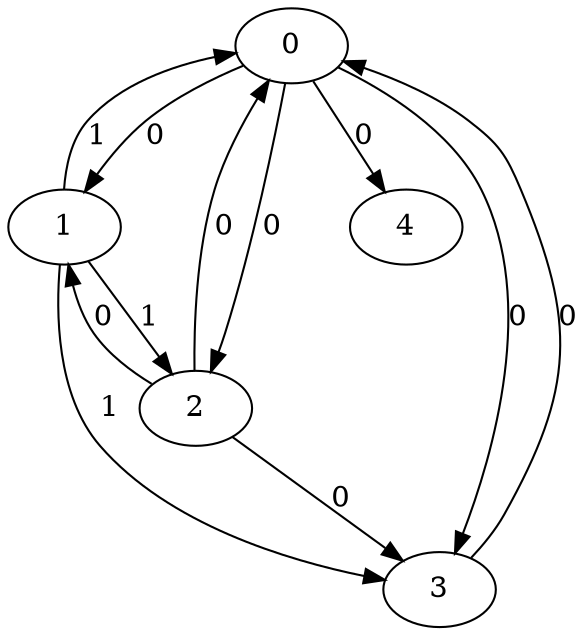 // Source:3783 Canonical: -1 0 0 0 0 1 -1 1 1 -1 0 0 -1 0 -1 0 -1 -1 -1 -1 -1 -1 -1 -1 -1
digraph HRA_from_3783_graph_000 {
  0 -> 1 [label="0"];
  0 -> 2 [label="0"];
  0 -> 3 [label="0"];
  1 -> 0 [label="1"];
  1 -> 2 [label="1"];
  1 -> 3 [label="1"];
  2 -> 0 [label="0"];
  2 -> 1 [label="0"];
  2 -> 3 [label="0"];
  3 -> 0 [label="0"];
  0 -> 4 [label="0"];
}

// Source:3783 Canonical: -1 0 0 0 0 1 -1 1 1 -1 0 0 -1 0 -1 0 -1 -1 -1 -1 0 -1 -1 -1 -1
digraph HRA_from_3783_graph_001 {
  0 -> 1 [label="0"];
  0 -> 2 [label="0"];
  0 -> 3 [label="0"];
  1 -> 0 [label="1"];
  1 -> 2 [label="1"];
  1 -> 3 [label="1"];
  2 -> 0 [label="0"];
  2 -> 1 [label="0"];
  2 -> 3 [label="0"];
  3 -> 0 [label="0"];
  0 -> 4 [label="0"];
  4 -> 0 [label="0"];
}

// Source:3783 Canonical: -1 0 0 0 -1 1 -1 1 1 0 0 0 -1 0 -1 0 -1 -1 -1 -1 -1 -1 -1 -1 -1
digraph HRA_from_3783_graph_002 {
  0 -> 1 [label="0"];
  0 -> 2 [label="0"];
  0 -> 3 [label="0"];
  1 -> 0 [label="1"];
  1 -> 2 [label="1"];
  1 -> 3 [label="1"];
  2 -> 0 [label="0"];
  2 -> 1 [label="0"];
  2 -> 3 [label="0"];
  3 -> 0 [label="0"];
  1 -> 4 [label="0"];
}

// Source:3783 Canonical: -1 0 0 0 0 1 -1 1 1 0 0 0 -1 0 -1 0 -1 -1 -1 -1 -1 -1 -1 -1 -1
digraph HRA_from_3783_graph_003 {
  0 -> 1 [label="0"];
  0 -> 2 [label="0"];
  0 -> 3 [label="0"];
  1 -> 0 [label="1"];
  1 -> 2 [label="1"];
  1 -> 3 [label="1"];
  2 -> 0 [label="0"];
  2 -> 1 [label="0"];
  2 -> 3 [label="0"];
  3 -> 0 [label="0"];
  0 -> 4 [label="0"];
  1 -> 4 [label="0"];
}

// Source:3783 Canonical: -1 0 0 0 -1 1 -1 1 1 0 0 0 -1 0 -1 0 -1 -1 -1 -1 0 -1 -1 -1 -1
digraph HRA_from_3783_graph_004 {
  0 -> 1 [label="0"];
  0 -> 2 [label="0"];
  0 -> 3 [label="0"];
  1 -> 0 [label="1"];
  1 -> 2 [label="1"];
  1 -> 3 [label="1"];
  2 -> 0 [label="0"];
  2 -> 1 [label="0"];
  2 -> 3 [label="0"];
  3 -> 0 [label="0"];
  4 -> 0 [label="0"];
  1 -> 4 [label="0"];
}

// Source:3783 Canonical: -1 0 0 0 0 1 -1 1 1 0 0 0 -1 0 -1 0 -1 -1 -1 -1 0 -1 -1 -1 -1
digraph HRA_from_3783_graph_005 {
  0 -> 1 [label="0"];
  0 -> 2 [label="0"];
  0 -> 3 [label="0"];
  1 -> 0 [label="1"];
  1 -> 2 [label="1"];
  1 -> 3 [label="1"];
  2 -> 0 [label="0"];
  2 -> 1 [label="0"];
  2 -> 3 [label="0"];
  3 -> 0 [label="0"];
  0 -> 4 [label="0"];
  4 -> 0 [label="0"];
  1 -> 4 [label="0"];
}

// Source:3783 Canonical: -1 0 0 0 0 1 -1 1 1 -1 0 0 -1 0 -1 0 -1 -1 -1 -1 -1 0 -1 -1 -1
digraph HRA_from_3783_graph_006 {
  0 -> 1 [label="0"];
  0 -> 2 [label="0"];
  0 -> 3 [label="0"];
  1 -> 0 [label="1"];
  1 -> 2 [label="1"];
  1 -> 3 [label="1"];
  2 -> 0 [label="0"];
  2 -> 1 [label="0"];
  2 -> 3 [label="0"];
  3 -> 0 [label="0"];
  0 -> 4 [label="0"];
  4 -> 1 [label="0"];
}

// Source:3783 Canonical: -1 0 0 0 0 1 -1 1 1 -1 0 0 -1 0 -1 0 -1 -1 -1 -1 0 0 -1 -1 -1
digraph HRA_from_3783_graph_007 {
  0 -> 1 [label="0"];
  0 -> 2 [label="0"];
  0 -> 3 [label="0"];
  1 -> 0 [label="1"];
  1 -> 2 [label="1"];
  1 -> 3 [label="1"];
  2 -> 0 [label="0"];
  2 -> 1 [label="0"];
  2 -> 3 [label="0"];
  3 -> 0 [label="0"];
  0 -> 4 [label="0"];
  4 -> 0 [label="0"];
  4 -> 1 [label="0"];
}

// Source:3783 Canonical: -1 0 0 0 -1 1 -1 1 1 0 0 0 -1 0 -1 0 -1 -1 -1 -1 -1 0 -1 -1 -1
digraph HRA_from_3783_graph_008 {
  0 -> 1 [label="0"];
  0 -> 2 [label="0"];
  0 -> 3 [label="0"];
  1 -> 0 [label="1"];
  1 -> 2 [label="1"];
  1 -> 3 [label="1"];
  2 -> 0 [label="0"];
  2 -> 1 [label="0"];
  2 -> 3 [label="0"];
  3 -> 0 [label="0"];
  1 -> 4 [label="0"];
  4 -> 1 [label="0"];
}

// Source:3783 Canonical: -1 0 0 0 0 1 -1 1 1 0 0 0 -1 0 -1 0 -1 -1 -1 -1 -1 0 -1 -1 -1
digraph HRA_from_3783_graph_009 {
  0 -> 1 [label="0"];
  0 -> 2 [label="0"];
  0 -> 3 [label="0"];
  1 -> 0 [label="1"];
  1 -> 2 [label="1"];
  1 -> 3 [label="1"];
  2 -> 0 [label="0"];
  2 -> 1 [label="0"];
  2 -> 3 [label="0"];
  3 -> 0 [label="0"];
  0 -> 4 [label="0"];
  1 -> 4 [label="0"];
  4 -> 1 [label="0"];
}

// Source:3783 Canonical: -1 0 0 0 -1 1 -1 1 1 0 0 0 -1 0 -1 0 -1 -1 -1 -1 0 0 -1 -1 -1
digraph HRA_from_3783_graph_010 {
  0 -> 1 [label="0"];
  0 -> 2 [label="0"];
  0 -> 3 [label="0"];
  1 -> 0 [label="1"];
  1 -> 2 [label="1"];
  1 -> 3 [label="1"];
  2 -> 0 [label="0"];
  2 -> 1 [label="0"];
  2 -> 3 [label="0"];
  3 -> 0 [label="0"];
  4 -> 0 [label="0"];
  1 -> 4 [label="0"];
  4 -> 1 [label="0"];
}

// Source:3783 Canonical: -1 0 0 0 0 1 -1 1 1 0 0 0 -1 0 -1 0 -1 -1 -1 -1 0 0 -1 -1 -1
digraph HRA_from_3783_graph_011 {
  0 -> 1 [label="0"];
  0 -> 2 [label="0"];
  0 -> 3 [label="0"];
  1 -> 0 [label="1"];
  1 -> 2 [label="1"];
  1 -> 3 [label="1"];
  2 -> 0 [label="0"];
  2 -> 1 [label="0"];
  2 -> 3 [label="0"];
  3 -> 0 [label="0"];
  0 -> 4 [label="0"];
  4 -> 0 [label="0"];
  1 -> 4 [label="0"];
  4 -> 1 [label="0"];
}

// Source:3783 Canonical: -1 0 0 0 -1 1 -1 1 1 -1 0 0 -1 0 0 0 -1 -1 -1 -1 -1 -1 -1 -1 -1
digraph HRA_from_3783_graph_012 {
  0 -> 1 [label="0"];
  0 -> 2 [label="0"];
  0 -> 3 [label="0"];
  1 -> 0 [label="1"];
  1 -> 2 [label="1"];
  1 -> 3 [label="1"];
  2 -> 0 [label="0"];
  2 -> 1 [label="0"];
  2 -> 3 [label="0"];
  3 -> 0 [label="0"];
  2 -> 4 [label="0"];
}

// Source:3783 Canonical: -1 0 0 0 0 1 -1 1 1 -1 0 0 -1 0 0 0 -1 -1 -1 -1 -1 -1 -1 -1 -1
digraph HRA_from_3783_graph_013 {
  0 -> 1 [label="0"];
  0 -> 2 [label="0"];
  0 -> 3 [label="0"];
  1 -> 0 [label="1"];
  1 -> 2 [label="1"];
  1 -> 3 [label="1"];
  2 -> 0 [label="0"];
  2 -> 1 [label="0"];
  2 -> 3 [label="0"];
  3 -> 0 [label="0"];
  0 -> 4 [label="0"];
  2 -> 4 [label="0"];
}

// Source:3783 Canonical: -1 0 0 0 -1 1 -1 1 1 -1 0 0 -1 0 0 0 -1 -1 -1 -1 0 -1 -1 -1 -1
digraph HRA_from_3783_graph_014 {
  0 -> 1 [label="0"];
  0 -> 2 [label="0"];
  0 -> 3 [label="0"];
  1 -> 0 [label="1"];
  1 -> 2 [label="1"];
  1 -> 3 [label="1"];
  2 -> 0 [label="0"];
  2 -> 1 [label="0"];
  2 -> 3 [label="0"];
  3 -> 0 [label="0"];
  4 -> 0 [label="0"];
  2 -> 4 [label="0"];
}

// Source:3783 Canonical: -1 0 0 0 0 1 -1 1 1 -1 0 0 -1 0 0 0 -1 -1 -1 -1 0 -1 -1 -1 -1
digraph HRA_from_3783_graph_015 {
  0 -> 1 [label="0"];
  0 -> 2 [label="0"];
  0 -> 3 [label="0"];
  1 -> 0 [label="1"];
  1 -> 2 [label="1"];
  1 -> 3 [label="1"];
  2 -> 0 [label="0"];
  2 -> 1 [label="0"];
  2 -> 3 [label="0"];
  3 -> 0 [label="0"];
  0 -> 4 [label="0"];
  4 -> 0 [label="0"];
  2 -> 4 [label="0"];
}

// Source:3783 Canonical: -1 0 0 0 -1 1 -1 1 1 0 0 0 -1 0 0 0 -1 -1 -1 -1 -1 -1 -1 -1 -1
digraph HRA_from_3783_graph_016 {
  0 -> 1 [label="0"];
  0 -> 2 [label="0"];
  0 -> 3 [label="0"];
  1 -> 0 [label="1"];
  1 -> 2 [label="1"];
  1 -> 3 [label="1"];
  2 -> 0 [label="0"];
  2 -> 1 [label="0"];
  2 -> 3 [label="0"];
  3 -> 0 [label="0"];
  1 -> 4 [label="0"];
  2 -> 4 [label="0"];
}

// Source:3783 Canonical: -1 0 0 0 0 1 -1 1 1 0 0 0 -1 0 0 0 -1 -1 -1 -1 -1 -1 -1 -1 -1
digraph HRA_from_3783_graph_017 {
  0 -> 1 [label="0"];
  0 -> 2 [label="0"];
  0 -> 3 [label="0"];
  1 -> 0 [label="1"];
  1 -> 2 [label="1"];
  1 -> 3 [label="1"];
  2 -> 0 [label="0"];
  2 -> 1 [label="0"];
  2 -> 3 [label="0"];
  3 -> 0 [label="0"];
  0 -> 4 [label="0"];
  1 -> 4 [label="0"];
  2 -> 4 [label="0"];
}

// Source:3783 Canonical: -1 0 0 0 -1 1 -1 1 1 0 0 0 -1 0 0 0 -1 -1 -1 -1 0 -1 -1 -1 -1
digraph HRA_from_3783_graph_018 {
  0 -> 1 [label="0"];
  0 -> 2 [label="0"];
  0 -> 3 [label="0"];
  1 -> 0 [label="1"];
  1 -> 2 [label="1"];
  1 -> 3 [label="1"];
  2 -> 0 [label="0"];
  2 -> 1 [label="0"];
  2 -> 3 [label="0"];
  3 -> 0 [label="0"];
  4 -> 0 [label="0"];
  1 -> 4 [label="0"];
  2 -> 4 [label="0"];
}

// Source:3783 Canonical: -1 0 0 0 0 1 -1 1 1 0 0 0 -1 0 0 0 -1 -1 -1 -1 0 -1 -1 -1 -1
digraph HRA_from_3783_graph_019 {
  0 -> 1 [label="0"];
  0 -> 2 [label="0"];
  0 -> 3 [label="0"];
  1 -> 0 [label="1"];
  1 -> 2 [label="1"];
  1 -> 3 [label="1"];
  2 -> 0 [label="0"];
  2 -> 1 [label="0"];
  2 -> 3 [label="0"];
  3 -> 0 [label="0"];
  0 -> 4 [label="0"];
  4 -> 0 [label="0"];
  1 -> 4 [label="0"];
  2 -> 4 [label="0"];
}

// Source:3783 Canonical: -1 0 0 0 -1 1 -1 1 1 -1 0 0 -1 0 0 0 -1 -1 -1 -1 -1 0 -1 -1 -1
digraph HRA_from_3783_graph_020 {
  0 -> 1 [label="0"];
  0 -> 2 [label="0"];
  0 -> 3 [label="0"];
  1 -> 0 [label="1"];
  1 -> 2 [label="1"];
  1 -> 3 [label="1"];
  2 -> 0 [label="0"];
  2 -> 1 [label="0"];
  2 -> 3 [label="0"];
  3 -> 0 [label="0"];
  4 -> 1 [label="0"];
  2 -> 4 [label="0"];
}

// Source:3783 Canonical: -1 0 0 0 0 1 -1 1 1 -1 0 0 -1 0 0 0 -1 -1 -1 -1 -1 0 -1 -1 -1
digraph HRA_from_3783_graph_021 {
  0 -> 1 [label="0"];
  0 -> 2 [label="0"];
  0 -> 3 [label="0"];
  1 -> 0 [label="1"];
  1 -> 2 [label="1"];
  1 -> 3 [label="1"];
  2 -> 0 [label="0"];
  2 -> 1 [label="0"];
  2 -> 3 [label="0"];
  3 -> 0 [label="0"];
  0 -> 4 [label="0"];
  4 -> 1 [label="0"];
  2 -> 4 [label="0"];
}

// Source:3783 Canonical: -1 0 0 0 -1 1 -1 1 1 -1 0 0 -1 0 0 0 -1 -1 -1 -1 0 0 -1 -1 -1
digraph HRA_from_3783_graph_022 {
  0 -> 1 [label="0"];
  0 -> 2 [label="0"];
  0 -> 3 [label="0"];
  1 -> 0 [label="1"];
  1 -> 2 [label="1"];
  1 -> 3 [label="1"];
  2 -> 0 [label="0"];
  2 -> 1 [label="0"];
  2 -> 3 [label="0"];
  3 -> 0 [label="0"];
  4 -> 0 [label="0"];
  4 -> 1 [label="0"];
  2 -> 4 [label="0"];
}

// Source:3783 Canonical: -1 0 0 0 0 1 -1 1 1 -1 0 0 -1 0 0 0 -1 -1 -1 -1 0 0 -1 -1 -1
digraph HRA_from_3783_graph_023 {
  0 -> 1 [label="0"];
  0 -> 2 [label="0"];
  0 -> 3 [label="0"];
  1 -> 0 [label="1"];
  1 -> 2 [label="1"];
  1 -> 3 [label="1"];
  2 -> 0 [label="0"];
  2 -> 1 [label="0"];
  2 -> 3 [label="0"];
  3 -> 0 [label="0"];
  0 -> 4 [label="0"];
  4 -> 0 [label="0"];
  4 -> 1 [label="0"];
  2 -> 4 [label="0"];
}

// Source:3783 Canonical: -1 0 0 0 -1 1 -1 1 1 0 0 0 -1 0 0 0 -1 -1 -1 -1 -1 0 -1 -1 -1
digraph HRA_from_3783_graph_024 {
  0 -> 1 [label="0"];
  0 -> 2 [label="0"];
  0 -> 3 [label="0"];
  1 -> 0 [label="1"];
  1 -> 2 [label="1"];
  1 -> 3 [label="1"];
  2 -> 0 [label="0"];
  2 -> 1 [label="0"];
  2 -> 3 [label="0"];
  3 -> 0 [label="0"];
  1 -> 4 [label="0"];
  4 -> 1 [label="0"];
  2 -> 4 [label="0"];
}

// Source:3783 Canonical: -1 0 0 0 0 1 -1 1 1 0 0 0 -1 0 0 0 -1 -1 -1 -1 -1 0 -1 -1 -1
digraph HRA_from_3783_graph_025 {
  0 -> 1 [label="0"];
  0 -> 2 [label="0"];
  0 -> 3 [label="0"];
  1 -> 0 [label="1"];
  1 -> 2 [label="1"];
  1 -> 3 [label="1"];
  2 -> 0 [label="0"];
  2 -> 1 [label="0"];
  2 -> 3 [label="0"];
  3 -> 0 [label="0"];
  0 -> 4 [label="0"];
  1 -> 4 [label="0"];
  4 -> 1 [label="0"];
  2 -> 4 [label="0"];
}

// Source:3783 Canonical: -1 0 0 0 -1 1 -1 1 1 0 0 0 -1 0 0 0 -1 -1 -1 -1 0 0 -1 -1 -1
digraph HRA_from_3783_graph_026 {
  0 -> 1 [label="0"];
  0 -> 2 [label="0"];
  0 -> 3 [label="0"];
  1 -> 0 [label="1"];
  1 -> 2 [label="1"];
  1 -> 3 [label="1"];
  2 -> 0 [label="0"];
  2 -> 1 [label="0"];
  2 -> 3 [label="0"];
  3 -> 0 [label="0"];
  4 -> 0 [label="0"];
  1 -> 4 [label="0"];
  4 -> 1 [label="0"];
  2 -> 4 [label="0"];
}

// Source:3783 Canonical: -1 0 0 0 0 1 -1 1 1 0 0 0 -1 0 0 0 -1 -1 -1 -1 0 0 -1 -1 -1
digraph HRA_from_3783_graph_027 {
  0 -> 1 [label="0"];
  0 -> 2 [label="0"];
  0 -> 3 [label="0"];
  1 -> 0 [label="1"];
  1 -> 2 [label="1"];
  1 -> 3 [label="1"];
  2 -> 0 [label="0"];
  2 -> 1 [label="0"];
  2 -> 3 [label="0"];
  3 -> 0 [label="0"];
  0 -> 4 [label="0"];
  4 -> 0 [label="0"];
  1 -> 4 [label="0"];
  4 -> 1 [label="0"];
  2 -> 4 [label="0"];
}

// Source:3783 Canonical: -1 0 0 0 0 1 -1 1 1 -1 0 0 -1 0 -1 0 -1 -1 -1 -1 -1 -1 0 -1 -1
digraph HRA_from_3783_graph_028 {
  0 -> 1 [label="0"];
  0 -> 2 [label="0"];
  0 -> 3 [label="0"];
  1 -> 0 [label="1"];
  1 -> 2 [label="1"];
  1 -> 3 [label="1"];
  2 -> 0 [label="0"];
  2 -> 1 [label="0"];
  2 -> 3 [label="0"];
  3 -> 0 [label="0"];
  0 -> 4 [label="0"];
  4 -> 2 [label="0"];
}

// Source:3783 Canonical: -1 0 0 0 0 1 -1 1 1 -1 0 0 -1 0 -1 0 -1 -1 -1 -1 0 -1 0 -1 -1
digraph HRA_from_3783_graph_029 {
  0 -> 1 [label="0"];
  0 -> 2 [label="0"];
  0 -> 3 [label="0"];
  1 -> 0 [label="1"];
  1 -> 2 [label="1"];
  1 -> 3 [label="1"];
  2 -> 0 [label="0"];
  2 -> 1 [label="0"];
  2 -> 3 [label="0"];
  3 -> 0 [label="0"];
  0 -> 4 [label="0"];
  4 -> 0 [label="0"];
  4 -> 2 [label="0"];
}

// Source:3783 Canonical: -1 0 0 0 -1 1 -1 1 1 0 0 0 -1 0 -1 0 -1 -1 -1 -1 -1 -1 0 -1 -1
digraph HRA_from_3783_graph_030 {
  0 -> 1 [label="0"];
  0 -> 2 [label="0"];
  0 -> 3 [label="0"];
  1 -> 0 [label="1"];
  1 -> 2 [label="1"];
  1 -> 3 [label="1"];
  2 -> 0 [label="0"];
  2 -> 1 [label="0"];
  2 -> 3 [label="0"];
  3 -> 0 [label="0"];
  1 -> 4 [label="0"];
  4 -> 2 [label="0"];
}

// Source:3783 Canonical: -1 0 0 0 0 1 -1 1 1 0 0 0 -1 0 -1 0 -1 -1 -1 -1 -1 -1 0 -1 -1
digraph HRA_from_3783_graph_031 {
  0 -> 1 [label="0"];
  0 -> 2 [label="0"];
  0 -> 3 [label="0"];
  1 -> 0 [label="1"];
  1 -> 2 [label="1"];
  1 -> 3 [label="1"];
  2 -> 0 [label="0"];
  2 -> 1 [label="0"];
  2 -> 3 [label="0"];
  3 -> 0 [label="0"];
  0 -> 4 [label="0"];
  1 -> 4 [label="0"];
  4 -> 2 [label="0"];
}

// Source:3783 Canonical: -1 0 0 0 -1 1 -1 1 1 0 0 0 -1 0 -1 0 -1 -1 -1 -1 0 -1 0 -1 -1
digraph HRA_from_3783_graph_032 {
  0 -> 1 [label="0"];
  0 -> 2 [label="0"];
  0 -> 3 [label="0"];
  1 -> 0 [label="1"];
  1 -> 2 [label="1"];
  1 -> 3 [label="1"];
  2 -> 0 [label="0"];
  2 -> 1 [label="0"];
  2 -> 3 [label="0"];
  3 -> 0 [label="0"];
  4 -> 0 [label="0"];
  1 -> 4 [label="0"];
  4 -> 2 [label="0"];
}

// Source:3783 Canonical: -1 0 0 0 0 1 -1 1 1 0 0 0 -1 0 -1 0 -1 -1 -1 -1 0 -1 0 -1 -1
digraph HRA_from_3783_graph_033 {
  0 -> 1 [label="0"];
  0 -> 2 [label="0"];
  0 -> 3 [label="0"];
  1 -> 0 [label="1"];
  1 -> 2 [label="1"];
  1 -> 3 [label="1"];
  2 -> 0 [label="0"];
  2 -> 1 [label="0"];
  2 -> 3 [label="0"];
  3 -> 0 [label="0"];
  0 -> 4 [label="0"];
  4 -> 0 [label="0"];
  1 -> 4 [label="0"];
  4 -> 2 [label="0"];
}

// Source:3783 Canonical: -1 0 0 0 0 1 -1 1 1 -1 0 0 -1 0 -1 0 -1 -1 -1 -1 -1 0 0 -1 -1
digraph HRA_from_3783_graph_034 {
  0 -> 1 [label="0"];
  0 -> 2 [label="0"];
  0 -> 3 [label="0"];
  1 -> 0 [label="1"];
  1 -> 2 [label="1"];
  1 -> 3 [label="1"];
  2 -> 0 [label="0"];
  2 -> 1 [label="0"];
  2 -> 3 [label="0"];
  3 -> 0 [label="0"];
  0 -> 4 [label="0"];
  4 -> 1 [label="0"];
  4 -> 2 [label="0"];
}

// Source:3783 Canonical: -1 0 0 0 0 1 -1 1 1 -1 0 0 -1 0 -1 0 -1 -1 -1 -1 0 0 0 -1 -1
digraph HRA_from_3783_graph_035 {
  0 -> 1 [label="0"];
  0 -> 2 [label="0"];
  0 -> 3 [label="0"];
  1 -> 0 [label="1"];
  1 -> 2 [label="1"];
  1 -> 3 [label="1"];
  2 -> 0 [label="0"];
  2 -> 1 [label="0"];
  2 -> 3 [label="0"];
  3 -> 0 [label="0"];
  0 -> 4 [label="0"];
  4 -> 0 [label="0"];
  4 -> 1 [label="0"];
  4 -> 2 [label="0"];
}

// Source:3783 Canonical: -1 0 0 0 -1 1 -1 1 1 0 0 0 -1 0 -1 0 -1 -1 -1 -1 -1 0 0 -1 -1
digraph HRA_from_3783_graph_036 {
  0 -> 1 [label="0"];
  0 -> 2 [label="0"];
  0 -> 3 [label="0"];
  1 -> 0 [label="1"];
  1 -> 2 [label="1"];
  1 -> 3 [label="1"];
  2 -> 0 [label="0"];
  2 -> 1 [label="0"];
  2 -> 3 [label="0"];
  3 -> 0 [label="0"];
  1 -> 4 [label="0"];
  4 -> 1 [label="0"];
  4 -> 2 [label="0"];
}

// Source:3783 Canonical: -1 0 0 0 0 1 -1 1 1 0 0 0 -1 0 -1 0 -1 -1 -1 -1 -1 0 0 -1 -1
digraph HRA_from_3783_graph_037 {
  0 -> 1 [label="0"];
  0 -> 2 [label="0"];
  0 -> 3 [label="0"];
  1 -> 0 [label="1"];
  1 -> 2 [label="1"];
  1 -> 3 [label="1"];
  2 -> 0 [label="0"];
  2 -> 1 [label="0"];
  2 -> 3 [label="0"];
  3 -> 0 [label="0"];
  0 -> 4 [label="0"];
  1 -> 4 [label="0"];
  4 -> 1 [label="0"];
  4 -> 2 [label="0"];
}

// Source:3783 Canonical: -1 0 0 0 -1 1 -1 1 1 0 0 0 -1 0 -1 0 -1 -1 -1 -1 0 0 0 -1 -1
digraph HRA_from_3783_graph_038 {
  0 -> 1 [label="0"];
  0 -> 2 [label="0"];
  0 -> 3 [label="0"];
  1 -> 0 [label="1"];
  1 -> 2 [label="1"];
  1 -> 3 [label="1"];
  2 -> 0 [label="0"];
  2 -> 1 [label="0"];
  2 -> 3 [label="0"];
  3 -> 0 [label="0"];
  4 -> 0 [label="0"];
  1 -> 4 [label="0"];
  4 -> 1 [label="0"];
  4 -> 2 [label="0"];
}

// Source:3783 Canonical: -1 0 0 0 0 1 -1 1 1 0 0 0 -1 0 -1 0 -1 -1 -1 -1 0 0 0 -1 -1
digraph HRA_from_3783_graph_039 {
  0 -> 1 [label="0"];
  0 -> 2 [label="0"];
  0 -> 3 [label="0"];
  1 -> 0 [label="1"];
  1 -> 2 [label="1"];
  1 -> 3 [label="1"];
  2 -> 0 [label="0"];
  2 -> 1 [label="0"];
  2 -> 3 [label="0"];
  3 -> 0 [label="0"];
  0 -> 4 [label="0"];
  4 -> 0 [label="0"];
  1 -> 4 [label="0"];
  4 -> 1 [label="0"];
  4 -> 2 [label="0"];
}

// Source:3783 Canonical: -1 0 0 0 -1 1 -1 1 1 -1 0 0 -1 0 0 0 -1 -1 -1 -1 -1 -1 0 -1 -1
digraph HRA_from_3783_graph_040 {
  0 -> 1 [label="0"];
  0 -> 2 [label="0"];
  0 -> 3 [label="0"];
  1 -> 0 [label="1"];
  1 -> 2 [label="1"];
  1 -> 3 [label="1"];
  2 -> 0 [label="0"];
  2 -> 1 [label="0"];
  2 -> 3 [label="0"];
  3 -> 0 [label="0"];
  2 -> 4 [label="0"];
  4 -> 2 [label="0"];
}

// Source:3783 Canonical: -1 0 0 0 0 1 -1 1 1 -1 0 0 -1 0 0 0 -1 -1 -1 -1 -1 -1 0 -1 -1
digraph HRA_from_3783_graph_041 {
  0 -> 1 [label="0"];
  0 -> 2 [label="0"];
  0 -> 3 [label="0"];
  1 -> 0 [label="1"];
  1 -> 2 [label="1"];
  1 -> 3 [label="1"];
  2 -> 0 [label="0"];
  2 -> 1 [label="0"];
  2 -> 3 [label="0"];
  3 -> 0 [label="0"];
  0 -> 4 [label="0"];
  2 -> 4 [label="0"];
  4 -> 2 [label="0"];
}

// Source:3783 Canonical: -1 0 0 0 -1 1 -1 1 1 -1 0 0 -1 0 0 0 -1 -1 -1 -1 0 -1 0 -1 -1
digraph HRA_from_3783_graph_042 {
  0 -> 1 [label="0"];
  0 -> 2 [label="0"];
  0 -> 3 [label="0"];
  1 -> 0 [label="1"];
  1 -> 2 [label="1"];
  1 -> 3 [label="1"];
  2 -> 0 [label="0"];
  2 -> 1 [label="0"];
  2 -> 3 [label="0"];
  3 -> 0 [label="0"];
  4 -> 0 [label="0"];
  2 -> 4 [label="0"];
  4 -> 2 [label="0"];
}

// Source:3783 Canonical: -1 0 0 0 0 1 -1 1 1 -1 0 0 -1 0 0 0 -1 -1 -1 -1 0 -1 0 -1 -1
digraph HRA_from_3783_graph_043 {
  0 -> 1 [label="0"];
  0 -> 2 [label="0"];
  0 -> 3 [label="0"];
  1 -> 0 [label="1"];
  1 -> 2 [label="1"];
  1 -> 3 [label="1"];
  2 -> 0 [label="0"];
  2 -> 1 [label="0"];
  2 -> 3 [label="0"];
  3 -> 0 [label="0"];
  0 -> 4 [label="0"];
  4 -> 0 [label="0"];
  2 -> 4 [label="0"];
  4 -> 2 [label="0"];
}

// Source:3783 Canonical: -1 0 0 0 -1 1 -1 1 1 0 0 0 -1 0 0 0 -1 -1 -1 -1 -1 -1 0 -1 -1
digraph HRA_from_3783_graph_044 {
  0 -> 1 [label="0"];
  0 -> 2 [label="0"];
  0 -> 3 [label="0"];
  1 -> 0 [label="1"];
  1 -> 2 [label="1"];
  1 -> 3 [label="1"];
  2 -> 0 [label="0"];
  2 -> 1 [label="0"];
  2 -> 3 [label="0"];
  3 -> 0 [label="0"];
  1 -> 4 [label="0"];
  2 -> 4 [label="0"];
  4 -> 2 [label="0"];
}

// Source:3783 Canonical: -1 0 0 0 0 1 -1 1 1 0 0 0 -1 0 0 0 -1 -1 -1 -1 -1 -1 0 -1 -1
digraph HRA_from_3783_graph_045 {
  0 -> 1 [label="0"];
  0 -> 2 [label="0"];
  0 -> 3 [label="0"];
  1 -> 0 [label="1"];
  1 -> 2 [label="1"];
  1 -> 3 [label="1"];
  2 -> 0 [label="0"];
  2 -> 1 [label="0"];
  2 -> 3 [label="0"];
  3 -> 0 [label="0"];
  0 -> 4 [label="0"];
  1 -> 4 [label="0"];
  2 -> 4 [label="0"];
  4 -> 2 [label="0"];
}

// Source:3783 Canonical: -1 0 0 0 -1 1 -1 1 1 0 0 0 -1 0 0 0 -1 -1 -1 -1 0 -1 0 -1 -1
digraph HRA_from_3783_graph_046 {
  0 -> 1 [label="0"];
  0 -> 2 [label="0"];
  0 -> 3 [label="0"];
  1 -> 0 [label="1"];
  1 -> 2 [label="1"];
  1 -> 3 [label="1"];
  2 -> 0 [label="0"];
  2 -> 1 [label="0"];
  2 -> 3 [label="0"];
  3 -> 0 [label="0"];
  4 -> 0 [label="0"];
  1 -> 4 [label="0"];
  2 -> 4 [label="0"];
  4 -> 2 [label="0"];
}

// Source:3783 Canonical: -1 0 0 0 0 1 -1 1 1 0 0 0 -1 0 0 0 -1 -1 -1 -1 0 -1 0 -1 -1
digraph HRA_from_3783_graph_047 {
  0 -> 1 [label="0"];
  0 -> 2 [label="0"];
  0 -> 3 [label="0"];
  1 -> 0 [label="1"];
  1 -> 2 [label="1"];
  1 -> 3 [label="1"];
  2 -> 0 [label="0"];
  2 -> 1 [label="0"];
  2 -> 3 [label="0"];
  3 -> 0 [label="0"];
  0 -> 4 [label="0"];
  4 -> 0 [label="0"];
  1 -> 4 [label="0"];
  2 -> 4 [label="0"];
  4 -> 2 [label="0"];
}

// Source:3783 Canonical: -1 0 0 0 -1 1 -1 1 1 -1 0 0 -1 0 0 0 -1 -1 -1 -1 -1 0 0 -1 -1
digraph HRA_from_3783_graph_048 {
  0 -> 1 [label="0"];
  0 -> 2 [label="0"];
  0 -> 3 [label="0"];
  1 -> 0 [label="1"];
  1 -> 2 [label="1"];
  1 -> 3 [label="1"];
  2 -> 0 [label="0"];
  2 -> 1 [label="0"];
  2 -> 3 [label="0"];
  3 -> 0 [label="0"];
  4 -> 1 [label="0"];
  2 -> 4 [label="0"];
  4 -> 2 [label="0"];
}

// Source:3783 Canonical: -1 0 0 0 0 1 -1 1 1 -1 0 0 -1 0 0 0 -1 -1 -1 -1 -1 0 0 -1 -1
digraph HRA_from_3783_graph_049 {
  0 -> 1 [label="0"];
  0 -> 2 [label="0"];
  0 -> 3 [label="0"];
  1 -> 0 [label="1"];
  1 -> 2 [label="1"];
  1 -> 3 [label="1"];
  2 -> 0 [label="0"];
  2 -> 1 [label="0"];
  2 -> 3 [label="0"];
  3 -> 0 [label="0"];
  0 -> 4 [label="0"];
  4 -> 1 [label="0"];
  2 -> 4 [label="0"];
  4 -> 2 [label="0"];
}

// Source:3783 Canonical: -1 0 0 0 -1 1 -1 1 1 -1 0 0 -1 0 0 0 -1 -1 -1 -1 0 0 0 -1 -1
digraph HRA_from_3783_graph_050 {
  0 -> 1 [label="0"];
  0 -> 2 [label="0"];
  0 -> 3 [label="0"];
  1 -> 0 [label="1"];
  1 -> 2 [label="1"];
  1 -> 3 [label="1"];
  2 -> 0 [label="0"];
  2 -> 1 [label="0"];
  2 -> 3 [label="0"];
  3 -> 0 [label="0"];
  4 -> 0 [label="0"];
  4 -> 1 [label="0"];
  2 -> 4 [label="0"];
  4 -> 2 [label="0"];
}

// Source:3783 Canonical: -1 0 0 0 0 1 -1 1 1 -1 0 0 -1 0 0 0 -1 -1 -1 -1 0 0 0 -1 -1
digraph HRA_from_3783_graph_051 {
  0 -> 1 [label="0"];
  0 -> 2 [label="0"];
  0 -> 3 [label="0"];
  1 -> 0 [label="1"];
  1 -> 2 [label="1"];
  1 -> 3 [label="1"];
  2 -> 0 [label="0"];
  2 -> 1 [label="0"];
  2 -> 3 [label="0"];
  3 -> 0 [label="0"];
  0 -> 4 [label="0"];
  4 -> 0 [label="0"];
  4 -> 1 [label="0"];
  2 -> 4 [label="0"];
  4 -> 2 [label="0"];
}

// Source:3783 Canonical: -1 0 0 0 -1 1 -1 1 1 0 0 0 -1 0 0 0 -1 -1 -1 -1 -1 0 0 -1 -1
digraph HRA_from_3783_graph_052 {
  0 -> 1 [label="0"];
  0 -> 2 [label="0"];
  0 -> 3 [label="0"];
  1 -> 0 [label="1"];
  1 -> 2 [label="1"];
  1 -> 3 [label="1"];
  2 -> 0 [label="0"];
  2 -> 1 [label="0"];
  2 -> 3 [label="0"];
  3 -> 0 [label="0"];
  1 -> 4 [label="0"];
  4 -> 1 [label="0"];
  2 -> 4 [label="0"];
  4 -> 2 [label="0"];
}

// Source:3783 Canonical: -1 0 0 0 0 1 -1 1 1 0 0 0 -1 0 0 0 -1 -1 -1 -1 -1 0 0 -1 -1
digraph HRA_from_3783_graph_053 {
  0 -> 1 [label="0"];
  0 -> 2 [label="0"];
  0 -> 3 [label="0"];
  1 -> 0 [label="1"];
  1 -> 2 [label="1"];
  1 -> 3 [label="1"];
  2 -> 0 [label="0"];
  2 -> 1 [label="0"];
  2 -> 3 [label="0"];
  3 -> 0 [label="0"];
  0 -> 4 [label="0"];
  1 -> 4 [label="0"];
  4 -> 1 [label="0"];
  2 -> 4 [label="0"];
  4 -> 2 [label="0"];
}

// Source:3783 Canonical: -1 0 0 0 -1 1 -1 1 1 0 0 0 -1 0 0 0 -1 -1 -1 -1 0 0 0 -1 -1
digraph HRA_from_3783_graph_054 {
  0 -> 1 [label="0"];
  0 -> 2 [label="0"];
  0 -> 3 [label="0"];
  1 -> 0 [label="1"];
  1 -> 2 [label="1"];
  1 -> 3 [label="1"];
  2 -> 0 [label="0"];
  2 -> 1 [label="0"];
  2 -> 3 [label="0"];
  3 -> 0 [label="0"];
  4 -> 0 [label="0"];
  1 -> 4 [label="0"];
  4 -> 1 [label="0"];
  2 -> 4 [label="0"];
  4 -> 2 [label="0"];
}

// Source:3783 Canonical: -1 0 0 0 0 1 -1 1 1 0 0 0 -1 0 0 0 -1 -1 -1 -1 0 0 0 -1 -1
digraph HRA_from_3783_graph_055 {
  0 -> 1 [label="0"];
  0 -> 2 [label="0"];
  0 -> 3 [label="0"];
  1 -> 0 [label="1"];
  1 -> 2 [label="1"];
  1 -> 3 [label="1"];
  2 -> 0 [label="0"];
  2 -> 1 [label="0"];
  2 -> 3 [label="0"];
  3 -> 0 [label="0"];
  0 -> 4 [label="0"];
  4 -> 0 [label="0"];
  1 -> 4 [label="0"];
  4 -> 1 [label="0"];
  2 -> 4 [label="0"];
  4 -> 2 [label="0"];
}

// Source:3783 Canonical: -1 0 0 0 -1 1 -1 1 1 -1 0 0 -1 0 -1 0 -1 -1 -1 0 -1 -1 -1 -1 -1
digraph HRA_from_3783_graph_056 {
  0 -> 1 [label="0"];
  0 -> 2 [label="0"];
  0 -> 3 [label="0"];
  1 -> 0 [label="1"];
  1 -> 2 [label="1"];
  1 -> 3 [label="1"];
  2 -> 0 [label="0"];
  2 -> 1 [label="0"];
  2 -> 3 [label="0"];
  3 -> 0 [label="0"];
  3 -> 4 [label="0"];
}

// Source:3783 Canonical: -1 0 0 0 0 1 -1 1 1 -1 0 0 -1 0 -1 0 -1 -1 -1 0 -1 -1 -1 -1 -1
digraph HRA_from_3783_graph_057 {
  0 -> 1 [label="0"];
  0 -> 2 [label="0"];
  0 -> 3 [label="0"];
  1 -> 0 [label="1"];
  1 -> 2 [label="1"];
  1 -> 3 [label="1"];
  2 -> 0 [label="0"];
  2 -> 1 [label="0"];
  2 -> 3 [label="0"];
  3 -> 0 [label="0"];
  0 -> 4 [label="0"];
  3 -> 4 [label="0"];
}

// Source:3783 Canonical: -1 0 0 0 -1 1 -1 1 1 -1 0 0 -1 0 -1 0 -1 -1 -1 0 0 -1 -1 -1 -1
digraph HRA_from_3783_graph_058 {
  0 -> 1 [label="0"];
  0 -> 2 [label="0"];
  0 -> 3 [label="0"];
  1 -> 0 [label="1"];
  1 -> 2 [label="1"];
  1 -> 3 [label="1"];
  2 -> 0 [label="0"];
  2 -> 1 [label="0"];
  2 -> 3 [label="0"];
  3 -> 0 [label="0"];
  4 -> 0 [label="0"];
  3 -> 4 [label="0"];
}

// Source:3783 Canonical: -1 0 0 0 0 1 -1 1 1 -1 0 0 -1 0 -1 0 -1 -1 -1 0 0 -1 -1 -1 -1
digraph HRA_from_3783_graph_059 {
  0 -> 1 [label="0"];
  0 -> 2 [label="0"];
  0 -> 3 [label="0"];
  1 -> 0 [label="1"];
  1 -> 2 [label="1"];
  1 -> 3 [label="1"];
  2 -> 0 [label="0"];
  2 -> 1 [label="0"];
  2 -> 3 [label="0"];
  3 -> 0 [label="0"];
  0 -> 4 [label="0"];
  4 -> 0 [label="0"];
  3 -> 4 [label="0"];
}

// Source:3783 Canonical: -1 0 0 0 -1 1 -1 1 1 0 0 0 -1 0 -1 0 -1 -1 -1 0 -1 -1 -1 -1 -1
digraph HRA_from_3783_graph_060 {
  0 -> 1 [label="0"];
  0 -> 2 [label="0"];
  0 -> 3 [label="0"];
  1 -> 0 [label="1"];
  1 -> 2 [label="1"];
  1 -> 3 [label="1"];
  2 -> 0 [label="0"];
  2 -> 1 [label="0"];
  2 -> 3 [label="0"];
  3 -> 0 [label="0"];
  1 -> 4 [label="0"];
  3 -> 4 [label="0"];
}

// Source:3783 Canonical: -1 0 0 0 0 1 -1 1 1 0 0 0 -1 0 -1 0 -1 -1 -1 0 -1 -1 -1 -1 -1
digraph HRA_from_3783_graph_061 {
  0 -> 1 [label="0"];
  0 -> 2 [label="0"];
  0 -> 3 [label="0"];
  1 -> 0 [label="1"];
  1 -> 2 [label="1"];
  1 -> 3 [label="1"];
  2 -> 0 [label="0"];
  2 -> 1 [label="0"];
  2 -> 3 [label="0"];
  3 -> 0 [label="0"];
  0 -> 4 [label="0"];
  1 -> 4 [label="0"];
  3 -> 4 [label="0"];
}

// Source:3783 Canonical: -1 0 0 0 -1 1 -1 1 1 0 0 0 -1 0 -1 0 -1 -1 -1 0 0 -1 -1 -1 -1
digraph HRA_from_3783_graph_062 {
  0 -> 1 [label="0"];
  0 -> 2 [label="0"];
  0 -> 3 [label="0"];
  1 -> 0 [label="1"];
  1 -> 2 [label="1"];
  1 -> 3 [label="1"];
  2 -> 0 [label="0"];
  2 -> 1 [label="0"];
  2 -> 3 [label="0"];
  3 -> 0 [label="0"];
  4 -> 0 [label="0"];
  1 -> 4 [label="0"];
  3 -> 4 [label="0"];
}

// Source:3783 Canonical: -1 0 0 0 0 1 -1 1 1 0 0 0 -1 0 -1 0 -1 -1 -1 0 0 -1 -1 -1 -1
digraph HRA_from_3783_graph_063 {
  0 -> 1 [label="0"];
  0 -> 2 [label="0"];
  0 -> 3 [label="0"];
  1 -> 0 [label="1"];
  1 -> 2 [label="1"];
  1 -> 3 [label="1"];
  2 -> 0 [label="0"];
  2 -> 1 [label="0"];
  2 -> 3 [label="0"];
  3 -> 0 [label="0"];
  0 -> 4 [label="0"];
  4 -> 0 [label="0"];
  1 -> 4 [label="0"];
  3 -> 4 [label="0"];
}

// Source:3783 Canonical: -1 0 0 0 -1 1 -1 1 1 -1 0 0 -1 0 -1 0 -1 -1 -1 0 -1 0 -1 -1 -1
digraph HRA_from_3783_graph_064 {
  0 -> 1 [label="0"];
  0 -> 2 [label="0"];
  0 -> 3 [label="0"];
  1 -> 0 [label="1"];
  1 -> 2 [label="1"];
  1 -> 3 [label="1"];
  2 -> 0 [label="0"];
  2 -> 1 [label="0"];
  2 -> 3 [label="0"];
  3 -> 0 [label="0"];
  4 -> 1 [label="0"];
  3 -> 4 [label="0"];
}

// Source:3783 Canonical: -1 0 0 0 0 1 -1 1 1 -1 0 0 -1 0 -1 0 -1 -1 -1 0 -1 0 -1 -1 -1
digraph HRA_from_3783_graph_065 {
  0 -> 1 [label="0"];
  0 -> 2 [label="0"];
  0 -> 3 [label="0"];
  1 -> 0 [label="1"];
  1 -> 2 [label="1"];
  1 -> 3 [label="1"];
  2 -> 0 [label="0"];
  2 -> 1 [label="0"];
  2 -> 3 [label="0"];
  3 -> 0 [label="0"];
  0 -> 4 [label="0"];
  4 -> 1 [label="0"];
  3 -> 4 [label="0"];
}

// Source:3783 Canonical: -1 0 0 0 -1 1 -1 1 1 -1 0 0 -1 0 -1 0 -1 -1 -1 0 0 0 -1 -1 -1
digraph HRA_from_3783_graph_066 {
  0 -> 1 [label="0"];
  0 -> 2 [label="0"];
  0 -> 3 [label="0"];
  1 -> 0 [label="1"];
  1 -> 2 [label="1"];
  1 -> 3 [label="1"];
  2 -> 0 [label="0"];
  2 -> 1 [label="0"];
  2 -> 3 [label="0"];
  3 -> 0 [label="0"];
  4 -> 0 [label="0"];
  4 -> 1 [label="0"];
  3 -> 4 [label="0"];
}

// Source:3783 Canonical: -1 0 0 0 0 1 -1 1 1 -1 0 0 -1 0 -1 0 -1 -1 -1 0 0 0 -1 -1 -1
digraph HRA_from_3783_graph_067 {
  0 -> 1 [label="0"];
  0 -> 2 [label="0"];
  0 -> 3 [label="0"];
  1 -> 0 [label="1"];
  1 -> 2 [label="1"];
  1 -> 3 [label="1"];
  2 -> 0 [label="0"];
  2 -> 1 [label="0"];
  2 -> 3 [label="0"];
  3 -> 0 [label="0"];
  0 -> 4 [label="0"];
  4 -> 0 [label="0"];
  4 -> 1 [label="0"];
  3 -> 4 [label="0"];
}

// Source:3783 Canonical: -1 0 0 0 -1 1 -1 1 1 0 0 0 -1 0 -1 0 -1 -1 -1 0 -1 0 -1 -1 -1
digraph HRA_from_3783_graph_068 {
  0 -> 1 [label="0"];
  0 -> 2 [label="0"];
  0 -> 3 [label="0"];
  1 -> 0 [label="1"];
  1 -> 2 [label="1"];
  1 -> 3 [label="1"];
  2 -> 0 [label="0"];
  2 -> 1 [label="0"];
  2 -> 3 [label="0"];
  3 -> 0 [label="0"];
  1 -> 4 [label="0"];
  4 -> 1 [label="0"];
  3 -> 4 [label="0"];
}

// Source:3783 Canonical: -1 0 0 0 0 1 -1 1 1 0 0 0 -1 0 -1 0 -1 -1 -1 0 -1 0 -1 -1 -1
digraph HRA_from_3783_graph_069 {
  0 -> 1 [label="0"];
  0 -> 2 [label="0"];
  0 -> 3 [label="0"];
  1 -> 0 [label="1"];
  1 -> 2 [label="1"];
  1 -> 3 [label="1"];
  2 -> 0 [label="0"];
  2 -> 1 [label="0"];
  2 -> 3 [label="0"];
  3 -> 0 [label="0"];
  0 -> 4 [label="0"];
  1 -> 4 [label="0"];
  4 -> 1 [label="0"];
  3 -> 4 [label="0"];
}

// Source:3783 Canonical: -1 0 0 0 -1 1 -1 1 1 0 0 0 -1 0 -1 0 -1 -1 -1 0 0 0 -1 -1 -1
digraph HRA_from_3783_graph_070 {
  0 -> 1 [label="0"];
  0 -> 2 [label="0"];
  0 -> 3 [label="0"];
  1 -> 0 [label="1"];
  1 -> 2 [label="1"];
  1 -> 3 [label="1"];
  2 -> 0 [label="0"];
  2 -> 1 [label="0"];
  2 -> 3 [label="0"];
  3 -> 0 [label="0"];
  4 -> 0 [label="0"];
  1 -> 4 [label="0"];
  4 -> 1 [label="0"];
  3 -> 4 [label="0"];
}

// Source:3783 Canonical: -1 0 0 0 0 1 -1 1 1 0 0 0 -1 0 -1 0 -1 -1 -1 0 0 0 -1 -1 -1
digraph HRA_from_3783_graph_071 {
  0 -> 1 [label="0"];
  0 -> 2 [label="0"];
  0 -> 3 [label="0"];
  1 -> 0 [label="1"];
  1 -> 2 [label="1"];
  1 -> 3 [label="1"];
  2 -> 0 [label="0"];
  2 -> 1 [label="0"];
  2 -> 3 [label="0"];
  3 -> 0 [label="0"];
  0 -> 4 [label="0"];
  4 -> 0 [label="0"];
  1 -> 4 [label="0"];
  4 -> 1 [label="0"];
  3 -> 4 [label="0"];
}

// Source:3783 Canonical: -1 0 0 0 -1 1 -1 1 1 -1 0 0 -1 0 0 0 -1 -1 -1 0 -1 -1 -1 -1 -1
digraph HRA_from_3783_graph_072 {
  0 -> 1 [label="0"];
  0 -> 2 [label="0"];
  0 -> 3 [label="0"];
  1 -> 0 [label="1"];
  1 -> 2 [label="1"];
  1 -> 3 [label="1"];
  2 -> 0 [label="0"];
  2 -> 1 [label="0"];
  2 -> 3 [label="0"];
  3 -> 0 [label="0"];
  2 -> 4 [label="0"];
  3 -> 4 [label="0"];
}

// Source:3783 Canonical: -1 0 0 0 0 1 -1 1 1 -1 0 0 -1 0 0 0 -1 -1 -1 0 -1 -1 -1 -1 -1
digraph HRA_from_3783_graph_073 {
  0 -> 1 [label="0"];
  0 -> 2 [label="0"];
  0 -> 3 [label="0"];
  1 -> 0 [label="1"];
  1 -> 2 [label="1"];
  1 -> 3 [label="1"];
  2 -> 0 [label="0"];
  2 -> 1 [label="0"];
  2 -> 3 [label="0"];
  3 -> 0 [label="0"];
  0 -> 4 [label="0"];
  2 -> 4 [label="0"];
  3 -> 4 [label="0"];
}

// Source:3783 Canonical: -1 0 0 0 -1 1 -1 1 1 -1 0 0 -1 0 0 0 -1 -1 -1 0 0 -1 -1 -1 -1
digraph HRA_from_3783_graph_074 {
  0 -> 1 [label="0"];
  0 -> 2 [label="0"];
  0 -> 3 [label="0"];
  1 -> 0 [label="1"];
  1 -> 2 [label="1"];
  1 -> 3 [label="1"];
  2 -> 0 [label="0"];
  2 -> 1 [label="0"];
  2 -> 3 [label="0"];
  3 -> 0 [label="0"];
  4 -> 0 [label="0"];
  2 -> 4 [label="0"];
  3 -> 4 [label="0"];
}

// Source:3783 Canonical: -1 0 0 0 0 1 -1 1 1 -1 0 0 -1 0 0 0 -1 -1 -1 0 0 -1 -1 -1 -1
digraph HRA_from_3783_graph_075 {
  0 -> 1 [label="0"];
  0 -> 2 [label="0"];
  0 -> 3 [label="0"];
  1 -> 0 [label="1"];
  1 -> 2 [label="1"];
  1 -> 3 [label="1"];
  2 -> 0 [label="0"];
  2 -> 1 [label="0"];
  2 -> 3 [label="0"];
  3 -> 0 [label="0"];
  0 -> 4 [label="0"];
  4 -> 0 [label="0"];
  2 -> 4 [label="0"];
  3 -> 4 [label="0"];
}

// Source:3783 Canonical: -1 0 0 0 -1 1 -1 1 1 0 0 0 -1 0 0 0 -1 -1 -1 0 -1 -1 -1 -1 -1
digraph HRA_from_3783_graph_076 {
  0 -> 1 [label="0"];
  0 -> 2 [label="0"];
  0 -> 3 [label="0"];
  1 -> 0 [label="1"];
  1 -> 2 [label="1"];
  1 -> 3 [label="1"];
  2 -> 0 [label="0"];
  2 -> 1 [label="0"];
  2 -> 3 [label="0"];
  3 -> 0 [label="0"];
  1 -> 4 [label="0"];
  2 -> 4 [label="0"];
  3 -> 4 [label="0"];
}

// Source:3783 Canonical: -1 0 0 0 0 1 -1 1 1 0 0 0 -1 0 0 0 -1 -1 -1 0 -1 -1 -1 -1 -1
digraph HRA_from_3783_graph_077 {
  0 -> 1 [label="0"];
  0 -> 2 [label="0"];
  0 -> 3 [label="0"];
  1 -> 0 [label="1"];
  1 -> 2 [label="1"];
  1 -> 3 [label="1"];
  2 -> 0 [label="0"];
  2 -> 1 [label="0"];
  2 -> 3 [label="0"];
  3 -> 0 [label="0"];
  0 -> 4 [label="0"];
  1 -> 4 [label="0"];
  2 -> 4 [label="0"];
  3 -> 4 [label="0"];
}

// Source:3783 Canonical: -1 0 0 0 -1 1 -1 1 1 0 0 0 -1 0 0 0 -1 -1 -1 0 0 -1 -1 -1 -1
digraph HRA_from_3783_graph_078 {
  0 -> 1 [label="0"];
  0 -> 2 [label="0"];
  0 -> 3 [label="0"];
  1 -> 0 [label="1"];
  1 -> 2 [label="1"];
  1 -> 3 [label="1"];
  2 -> 0 [label="0"];
  2 -> 1 [label="0"];
  2 -> 3 [label="0"];
  3 -> 0 [label="0"];
  4 -> 0 [label="0"];
  1 -> 4 [label="0"];
  2 -> 4 [label="0"];
  3 -> 4 [label="0"];
}

// Source:3783 Canonical: -1 0 0 0 0 1 -1 1 1 0 0 0 -1 0 0 0 -1 -1 -1 0 0 -1 -1 -1 -1
digraph HRA_from_3783_graph_079 {
  0 -> 1 [label="0"];
  0 -> 2 [label="0"];
  0 -> 3 [label="0"];
  1 -> 0 [label="1"];
  1 -> 2 [label="1"];
  1 -> 3 [label="1"];
  2 -> 0 [label="0"];
  2 -> 1 [label="0"];
  2 -> 3 [label="0"];
  3 -> 0 [label="0"];
  0 -> 4 [label="0"];
  4 -> 0 [label="0"];
  1 -> 4 [label="0"];
  2 -> 4 [label="0"];
  3 -> 4 [label="0"];
}

// Source:3783 Canonical: -1 0 0 0 -1 1 -1 1 1 -1 0 0 -1 0 0 0 -1 -1 -1 0 -1 0 -1 -1 -1
digraph HRA_from_3783_graph_080 {
  0 -> 1 [label="0"];
  0 -> 2 [label="0"];
  0 -> 3 [label="0"];
  1 -> 0 [label="1"];
  1 -> 2 [label="1"];
  1 -> 3 [label="1"];
  2 -> 0 [label="0"];
  2 -> 1 [label="0"];
  2 -> 3 [label="0"];
  3 -> 0 [label="0"];
  4 -> 1 [label="0"];
  2 -> 4 [label="0"];
  3 -> 4 [label="0"];
}

// Source:3783 Canonical: -1 0 0 0 0 1 -1 1 1 -1 0 0 -1 0 0 0 -1 -1 -1 0 -1 0 -1 -1 -1
digraph HRA_from_3783_graph_081 {
  0 -> 1 [label="0"];
  0 -> 2 [label="0"];
  0 -> 3 [label="0"];
  1 -> 0 [label="1"];
  1 -> 2 [label="1"];
  1 -> 3 [label="1"];
  2 -> 0 [label="0"];
  2 -> 1 [label="0"];
  2 -> 3 [label="0"];
  3 -> 0 [label="0"];
  0 -> 4 [label="0"];
  4 -> 1 [label="0"];
  2 -> 4 [label="0"];
  3 -> 4 [label="0"];
}

// Source:3783 Canonical: -1 0 0 0 -1 1 -1 1 1 -1 0 0 -1 0 0 0 -1 -1 -1 0 0 0 -1 -1 -1
digraph HRA_from_3783_graph_082 {
  0 -> 1 [label="0"];
  0 -> 2 [label="0"];
  0 -> 3 [label="0"];
  1 -> 0 [label="1"];
  1 -> 2 [label="1"];
  1 -> 3 [label="1"];
  2 -> 0 [label="0"];
  2 -> 1 [label="0"];
  2 -> 3 [label="0"];
  3 -> 0 [label="0"];
  4 -> 0 [label="0"];
  4 -> 1 [label="0"];
  2 -> 4 [label="0"];
  3 -> 4 [label="0"];
}

// Source:3783 Canonical: -1 0 0 0 0 1 -1 1 1 -1 0 0 -1 0 0 0 -1 -1 -1 0 0 0 -1 -1 -1
digraph HRA_from_3783_graph_083 {
  0 -> 1 [label="0"];
  0 -> 2 [label="0"];
  0 -> 3 [label="0"];
  1 -> 0 [label="1"];
  1 -> 2 [label="1"];
  1 -> 3 [label="1"];
  2 -> 0 [label="0"];
  2 -> 1 [label="0"];
  2 -> 3 [label="0"];
  3 -> 0 [label="0"];
  0 -> 4 [label="0"];
  4 -> 0 [label="0"];
  4 -> 1 [label="0"];
  2 -> 4 [label="0"];
  3 -> 4 [label="0"];
}

// Source:3783 Canonical: -1 0 0 0 -1 1 -1 1 1 0 0 0 -1 0 0 0 -1 -1 -1 0 -1 0 -1 -1 -1
digraph HRA_from_3783_graph_084 {
  0 -> 1 [label="0"];
  0 -> 2 [label="0"];
  0 -> 3 [label="0"];
  1 -> 0 [label="1"];
  1 -> 2 [label="1"];
  1 -> 3 [label="1"];
  2 -> 0 [label="0"];
  2 -> 1 [label="0"];
  2 -> 3 [label="0"];
  3 -> 0 [label="0"];
  1 -> 4 [label="0"];
  4 -> 1 [label="0"];
  2 -> 4 [label="0"];
  3 -> 4 [label="0"];
}

// Source:3783 Canonical: -1 0 0 0 0 1 -1 1 1 0 0 0 -1 0 0 0 -1 -1 -1 0 -1 0 -1 -1 -1
digraph HRA_from_3783_graph_085 {
  0 -> 1 [label="0"];
  0 -> 2 [label="0"];
  0 -> 3 [label="0"];
  1 -> 0 [label="1"];
  1 -> 2 [label="1"];
  1 -> 3 [label="1"];
  2 -> 0 [label="0"];
  2 -> 1 [label="0"];
  2 -> 3 [label="0"];
  3 -> 0 [label="0"];
  0 -> 4 [label="0"];
  1 -> 4 [label="0"];
  4 -> 1 [label="0"];
  2 -> 4 [label="0"];
  3 -> 4 [label="0"];
}

// Source:3783 Canonical: -1 0 0 0 -1 1 -1 1 1 0 0 0 -1 0 0 0 -1 -1 -1 0 0 0 -1 -1 -1
digraph HRA_from_3783_graph_086 {
  0 -> 1 [label="0"];
  0 -> 2 [label="0"];
  0 -> 3 [label="0"];
  1 -> 0 [label="1"];
  1 -> 2 [label="1"];
  1 -> 3 [label="1"];
  2 -> 0 [label="0"];
  2 -> 1 [label="0"];
  2 -> 3 [label="0"];
  3 -> 0 [label="0"];
  4 -> 0 [label="0"];
  1 -> 4 [label="0"];
  4 -> 1 [label="0"];
  2 -> 4 [label="0"];
  3 -> 4 [label="0"];
}

// Source:3783 Canonical: -1 0 0 0 0 1 -1 1 1 0 0 0 -1 0 0 0 -1 -1 -1 0 0 0 -1 -1 -1
digraph HRA_from_3783_graph_087 {
  0 -> 1 [label="0"];
  0 -> 2 [label="0"];
  0 -> 3 [label="0"];
  1 -> 0 [label="1"];
  1 -> 2 [label="1"];
  1 -> 3 [label="1"];
  2 -> 0 [label="0"];
  2 -> 1 [label="0"];
  2 -> 3 [label="0"];
  3 -> 0 [label="0"];
  0 -> 4 [label="0"];
  4 -> 0 [label="0"];
  1 -> 4 [label="0"];
  4 -> 1 [label="0"];
  2 -> 4 [label="0"];
  3 -> 4 [label="0"];
}

// Source:3783 Canonical: -1 0 0 0 -1 1 -1 1 1 -1 0 0 -1 0 -1 0 -1 -1 -1 0 -1 -1 0 -1 -1
digraph HRA_from_3783_graph_088 {
  0 -> 1 [label="0"];
  0 -> 2 [label="0"];
  0 -> 3 [label="0"];
  1 -> 0 [label="1"];
  1 -> 2 [label="1"];
  1 -> 3 [label="1"];
  2 -> 0 [label="0"];
  2 -> 1 [label="0"];
  2 -> 3 [label="0"];
  3 -> 0 [label="0"];
  4 -> 2 [label="0"];
  3 -> 4 [label="0"];
}

// Source:3783 Canonical: -1 0 0 0 0 1 -1 1 1 -1 0 0 -1 0 -1 0 -1 -1 -1 0 -1 -1 0 -1 -1
digraph HRA_from_3783_graph_089 {
  0 -> 1 [label="0"];
  0 -> 2 [label="0"];
  0 -> 3 [label="0"];
  1 -> 0 [label="1"];
  1 -> 2 [label="1"];
  1 -> 3 [label="1"];
  2 -> 0 [label="0"];
  2 -> 1 [label="0"];
  2 -> 3 [label="0"];
  3 -> 0 [label="0"];
  0 -> 4 [label="0"];
  4 -> 2 [label="0"];
  3 -> 4 [label="0"];
}

// Source:3783 Canonical: -1 0 0 0 -1 1 -1 1 1 -1 0 0 -1 0 -1 0 -1 -1 -1 0 0 -1 0 -1 -1
digraph HRA_from_3783_graph_090 {
  0 -> 1 [label="0"];
  0 -> 2 [label="0"];
  0 -> 3 [label="0"];
  1 -> 0 [label="1"];
  1 -> 2 [label="1"];
  1 -> 3 [label="1"];
  2 -> 0 [label="0"];
  2 -> 1 [label="0"];
  2 -> 3 [label="0"];
  3 -> 0 [label="0"];
  4 -> 0 [label="0"];
  4 -> 2 [label="0"];
  3 -> 4 [label="0"];
}

// Source:3783 Canonical: -1 0 0 0 0 1 -1 1 1 -1 0 0 -1 0 -1 0 -1 -1 -1 0 0 -1 0 -1 -1
digraph HRA_from_3783_graph_091 {
  0 -> 1 [label="0"];
  0 -> 2 [label="0"];
  0 -> 3 [label="0"];
  1 -> 0 [label="1"];
  1 -> 2 [label="1"];
  1 -> 3 [label="1"];
  2 -> 0 [label="0"];
  2 -> 1 [label="0"];
  2 -> 3 [label="0"];
  3 -> 0 [label="0"];
  0 -> 4 [label="0"];
  4 -> 0 [label="0"];
  4 -> 2 [label="0"];
  3 -> 4 [label="0"];
}

// Source:3783 Canonical: -1 0 0 0 -1 1 -1 1 1 0 0 0 -1 0 -1 0 -1 -1 -1 0 -1 -1 0 -1 -1
digraph HRA_from_3783_graph_092 {
  0 -> 1 [label="0"];
  0 -> 2 [label="0"];
  0 -> 3 [label="0"];
  1 -> 0 [label="1"];
  1 -> 2 [label="1"];
  1 -> 3 [label="1"];
  2 -> 0 [label="0"];
  2 -> 1 [label="0"];
  2 -> 3 [label="0"];
  3 -> 0 [label="0"];
  1 -> 4 [label="0"];
  4 -> 2 [label="0"];
  3 -> 4 [label="0"];
}

// Source:3783 Canonical: -1 0 0 0 0 1 -1 1 1 0 0 0 -1 0 -1 0 -1 -1 -1 0 -1 -1 0 -1 -1
digraph HRA_from_3783_graph_093 {
  0 -> 1 [label="0"];
  0 -> 2 [label="0"];
  0 -> 3 [label="0"];
  1 -> 0 [label="1"];
  1 -> 2 [label="1"];
  1 -> 3 [label="1"];
  2 -> 0 [label="0"];
  2 -> 1 [label="0"];
  2 -> 3 [label="0"];
  3 -> 0 [label="0"];
  0 -> 4 [label="0"];
  1 -> 4 [label="0"];
  4 -> 2 [label="0"];
  3 -> 4 [label="0"];
}

// Source:3783 Canonical: -1 0 0 0 -1 1 -1 1 1 0 0 0 -1 0 -1 0 -1 -1 -1 0 0 -1 0 -1 -1
digraph HRA_from_3783_graph_094 {
  0 -> 1 [label="0"];
  0 -> 2 [label="0"];
  0 -> 3 [label="0"];
  1 -> 0 [label="1"];
  1 -> 2 [label="1"];
  1 -> 3 [label="1"];
  2 -> 0 [label="0"];
  2 -> 1 [label="0"];
  2 -> 3 [label="0"];
  3 -> 0 [label="0"];
  4 -> 0 [label="0"];
  1 -> 4 [label="0"];
  4 -> 2 [label="0"];
  3 -> 4 [label="0"];
}

// Source:3783 Canonical: -1 0 0 0 0 1 -1 1 1 0 0 0 -1 0 -1 0 -1 -1 -1 0 0 -1 0 -1 -1
digraph HRA_from_3783_graph_095 {
  0 -> 1 [label="0"];
  0 -> 2 [label="0"];
  0 -> 3 [label="0"];
  1 -> 0 [label="1"];
  1 -> 2 [label="1"];
  1 -> 3 [label="1"];
  2 -> 0 [label="0"];
  2 -> 1 [label="0"];
  2 -> 3 [label="0"];
  3 -> 0 [label="0"];
  0 -> 4 [label="0"];
  4 -> 0 [label="0"];
  1 -> 4 [label="0"];
  4 -> 2 [label="0"];
  3 -> 4 [label="0"];
}

// Source:3783 Canonical: -1 0 0 0 -1 1 -1 1 1 -1 0 0 -1 0 -1 0 -1 -1 -1 0 -1 0 0 -1 -1
digraph HRA_from_3783_graph_096 {
  0 -> 1 [label="0"];
  0 -> 2 [label="0"];
  0 -> 3 [label="0"];
  1 -> 0 [label="1"];
  1 -> 2 [label="1"];
  1 -> 3 [label="1"];
  2 -> 0 [label="0"];
  2 -> 1 [label="0"];
  2 -> 3 [label="0"];
  3 -> 0 [label="0"];
  4 -> 1 [label="0"];
  4 -> 2 [label="0"];
  3 -> 4 [label="0"];
}

// Source:3783 Canonical: -1 0 0 0 0 1 -1 1 1 -1 0 0 -1 0 -1 0 -1 -1 -1 0 -1 0 0 -1 -1
digraph HRA_from_3783_graph_097 {
  0 -> 1 [label="0"];
  0 -> 2 [label="0"];
  0 -> 3 [label="0"];
  1 -> 0 [label="1"];
  1 -> 2 [label="1"];
  1 -> 3 [label="1"];
  2 -> 0 [label="0"];
  2 -> 1 [label="0"];
  2 -> 3 [label="0"];
  3 -> 0 [label="0"];
  0 -> 4 [label="0"];
  4 -> 1 [label="0"];
  4 -> 2 [label="0"];
  3 -> 4 [label="0"];
}

// Source:3783 Canonical: -1 0 0 0 -1 1 -1 1 1 -1 0 0 -1 0 -1 0 -1 -1 -1 0 0 0 0 -1 -1
digraph HRA_from_3783_graph_098 {
  0 -> 1 [label="0"];
  0 -> 2 [label="0"];
  0 -> 3 [label="0"];
  1 -> 0 [label="1"];
  1 -> 2 [label="1"];
  1 -> 3 [label="1"];
  2 -> 0 [label="0"];
  2 -> 1 [label="0"];
  2 -> 3 [label="0"];
  3 -> 0 [label="0"];
  4 -> 0 [label="0"];
  4 -> 1 [label="0"];
  4 -> 2 [label="0"];
  3 -> 4 [label="0"];
}

// Source:3783 Canonical: -1 0 0 0 0 1 -1 1 1 -1 0 0 -1 0 -1 0 -1 -1 -1 0 0 0 0 -1 -1
digraph HRA_from_3783_graph_099 {
  0 -> 1 [label="0"];
  0 -> 2 [label="0"];
  0 -> 3 [label="0"];
  1 -> 0 [label="1"];
  1 -> 2 [label="1"];
  1 -> 3 [label="1"];
  2 -> 0 [label="0"];
  2 -> 1 [label="0"];
  2 -> 3 [label="0"];
  3 -> 0 [label="0"];
  0 -> 4 [label="0"];
  4 -> 0 [label="0"];
  4 -> 1 [label="0"];
  4 -> 2 [label="0"];
  3 -> 4 [label="0"];
}

// Source:3783 Canonical: -1 0 0 0 -1 1 -1 1 1 0 0 0 -1 0 -1 0 -1 -1 -1 0 -1 0 0 -1 -1
digraph HRA_from_3783_graph_100 {
  0 -> 1 [label="0"];
  0 -> 2 [label="0"];
  0 -> 3 [label="0"];
  1 -> 0 [label="1"];
  1 -> 2 [label="1"];
  1 -> 3 [label="1"];
  2 -> 0 [label="0"];
  2 -> 1 [label="0"];
  2 -> 3 [label="0"];
  3 -> 0 [label="0"];
  1 -> 4 [label="0"];
  4 -> 1 [label="0"];
  4 -> 2 [label="0"];
  3 -> 4 [label="0"];
}

// Source:3783 Canonical: -1 0 0 0 0 1 -1 1 1 0 0 0 -1 0 -1 0 -1 -1 -1 0 -1 0 0 -1 -1
digraph HRA_from_3783_graph_101 {
  0 -> 1 [label="0"];
  0 -> 2 [label="0"];
  0 -> 3 [label="0"];
  1 -> 0 [label="1"];
  1 -> 2 [label="1"];
  1 -> 3 [label="1"];
  2 -> 0 [label="0"];
  2 -> 1 [label="0"];
  2 -> 3 [label="0"];
  3 -> 0 [label="0"];
  0 -> 4 [label="0"];
  1 -> 4 [label="0"];
  4 -> 1 [label="0"];
  4 -> 2 [label="0"];
  3 -> 4 [label="0"];
}

// Source:3783 Canonical: -1 0 0 0 -1 1 -1 1 1 0 0 0 -1 0 -1 0 -1 -1 -1 0 0 0 0 -1 -1
digraph HRA_from_3783_graph_102 {
  0 -> 1 [label="0"];
  0 -> 2 [label="0"];
  0 -> 3 [label="0"];
  1 -> 0 [label="1"];
  1 -> 2 [label="1"];
  1 -> 3 [label="1"];
  2 -> 0 [label="0"];
  2 -> 1 [label="0"];
  2 -> 3 [label="0"];
  3 -> 0 [label="0"];
  4 -> 0 [label="0"];
  1 -> 4 [label="0"];
  4 -> 1 [label="0"];
  4 -> 2 [label="0"];
  3 -> 4 [label="0"];
}

// Source:3783 Canonical: -1 0 0 0 0 1 -1 1 1 0 0 0 -1 0 -1 0 -1 -1 -1 0 0 0 0 -1 -1
digraph HRA_from_3783_graph_103 {
  0 -> 1 [label="0"];
  0 -> 2 [label="0"];
  0 -> 3 [label="0"];
  1 -> 0 [label="1"];
  1 -> 2 [label="1"];
  1 -> 3 [label="1"];
  2 -> 0 [label="0"];
  2 -> 1 [label="0"];
  2 -> 3 [label="0"];
  3 -> 0 [label="0"];
  0 -> 4 [label="0"];
  4 -> 0 [label="0"];
  1 -> 4 [label="0"];
  4 -> 1 [label="0"];
  4 -> 2 [label="0"];
  3 -> 4 [label="0"];
}

// Source:3783 Canonical: -1 0 0 0 -1 1 -1 1 1 -1 0 0 -1 0 0 0 -1 -1 -1 0 -1 -1 0 -1 -1
digraph HRA_from_3783_graph_104 {
  0 -> 1 [label="0"];
  0 -> 2 [label="0"];
  0 -> 3 [label="0"];
  1 -> 0 [label="1"];
  1 -> 2 [label="1"];
  1 -> 3 [label="1"];
  2 -> 0 [label="0"];
  2 -> 1 [label="0"];
  2 -> 3 [label="0"];
  3 -> 0 [label="0"];
  2 -> 4 [label="0"];
  4 -> 2 [label="0"];
  3 -> 4 [label="0"];
}

// Source:3783 Canonical: -1 0 0 0 0 1 -1 1 1 -1 0 0 -1 0 0 0 -1 -1 -1 0 -1 -1 0 -1 -1
digraph HRA_from_3783_graph_105 {
  0 -> 1 [label="0"];
  0 -> 2 [label="0"];
  0 -> 3 [label="0"];
  1 -> 0 [label="1"];
  1 -> 2 [label="1"];
  1 -> 3 [label="1"];
  2 -> 0 [label="0"];
  2 -> 1 [label="0"];
  2 -> 3 [label="0"];
  3 -> 0 [label="0"];
  0 -> 4 [label="0"];
  2 -> 4 [label="0"];
  4 -> 2 [label="0"];
  3 -> 4 [label="0"];
}

// Source:3783 Canonical: -1 0 0 0 -1 1 -1 1 1 -1 0 0 -1 0 0 0 -1 -1 -1 0 0 -1 0 -1 -1
digraph HRA_from_3783_graph_106 {
  0 -> 1 [label="0"];
  0 -> 2 [label="0"];
  0 -> 3 [label="0"];
  1 -> 0 [label="1"];
  1 -> 2 [label="1"];
  1 -> 3 [label="1"];
  2 -> 0 [label="0"];
  2 -> 1 [label="0"];
  2 -> 3 [label="0"];
  3 -> 0 [label="0"];
  4 -> 0 [label="0"];
  2 -> 4 [label="0"];
  4 -> 2 [label="0"];
  3 -> 4 [label="0"];
}

// Source:3783 Canonical: -1 0 0 0 0 1 -1 1 1 -1 0 0 -1 0 0 0 -1 -1 -1 0 0 -1 0 -1 -1
digraph HRA_from_3783_graph_107 {
  0 -> 1 [label="0"];
  0 -> 2 [label="0"];
  0 -> 3 [label="0"];
  1 -> 0 [label="1"];
  1 -> 2 [label="1"];
  1 -> 3 [label="1"];
  2 -> 0 [label="0"];
  2 -> 1 [label="0"];
  2 -> 3 [label="0"];
  3 -> 0 [label="0"];
  0 -> 4 [label="0"];
  4 -> 0 [label="0"];
  2 -> 4 [label="0"];
  4 -> 2 [label="0"];
  3 -> 4 [label="0"];
}

// Source:3783 Canonical: -1 0 0 0 -1 1 -1 1 1 0 0 0 -1 0 0 0 -1 -1 -1 0 -1 -1 0 -1 -1
digraph HRA_from_3783_graph_108 {
  0 -> 1 [label="0"];
  0 -> 2 [label="0"];
  0 -> 3 [label="0"];
  1 -> 0 [label="1"];
  1 -> 2 [label="1"];
  1 -> 3 [label="1"];
  2 -> 0 [label="0"];
  2 -> 1 [label="0"];
  2 -> 3 [label="0"];
  3 -> 0 [label="0"];
  1 -> 4 [label="0"];
  2 -> 4 [label="0"];
  4 -> 2 [label="0"];
  3 -> 4 [label="0"];
}

// Source:3783 Canonical: -1 0 0 0 0 1 -1 1 1 0 0 0 -1 0 0 0 -1 -1 -1 0 -1 -1 0 -1 -1
digraph HRA_from_3783_graph_109 {
  0 -> 1 [label="0"];
  0 -> 2 [label="0"];
  0 -> 3 [label="0"];
  1 -> 0 [label="1"];
  1 -> 2 [label="1"];
  1 -> 3 [label="1"];
  2 -> 0 [label="0"];
  2 -> 1 [label="0"];
  2 -> 3 [label="0"];
  3 -> 0 [label="0"];
  0 -> 4 [label="0"];
  1 -> 4 [label="0"];
  2 -> 4 [label="0"];
  4 -> 2 [label="0"];
  3 -> 4 [label="0"];
}

// Source:3783 Canonical: -1 0 0 0 -1 1 -1 1 1 0 0 0 -1 0 0 0 -1 -1 -1 0 0 -1 0 -1 -1
digraph HRA_from_3783_graph_110 {
  0 -> 1 [label="0"];
  0 -> 2 [label="0"];
  0 -> 3 [label="0"];
  1 -> 0 [label="1"];
  1 -> 2 [label="1"];
  1 -> 3 [label="1"];
  2 -> 0 [label="0"];
  2 -> 1 [label="0"];
  2 -> 3 [label="0"];
  3 -> 0 [label="0"];
  4 -> 0 [label="0"];
  1 -> 4 [label="0"];
  2 -> 4 [label="0"];
  4 -> 2 [label="0"];
  3 -> 4 [label="0"];
}

// Source:3783 Canonical: -1 0 0 0 0 1 -1 1 1 0 0 0 -1 0 0 0 -1 -1 -1 0 0 -1 0 -1 -1
digraph HRA_from_3783_graph_111 {
  0 -> 1 [label="0"];
  0 -> 2 [label="0"];
  0 -> 3 [label="0"];
  1 -> 0 [label="1"];
  1 -> 2 [label="1"];
  1 -> 3 [label="1"];
  2 -> 0 [label="0"];
  2 -> 1 [label="0"];
  2 -> 3 [label="0"];
  3 -> 0 [label="0"];
  0 -> 4 [label="0"];
  4 -> 0 [label="0"];
  1 -> 4 [label="0"];
  2 -> 4 [label="0"];
  4 -> 2 [label="0"];
  3 -> 4 [label="0"];
}

// Source:3783 Canonical: -1 0 0 0 -1 1 -1 1 1 -1 0 0 -1 0 0 0 -1 -1 -1 0 -1 0 0 -1 -1
digraph HRA_from_3783_graph_112 {
  0 -> 1 [label="0"];
  0 -> 2 [label="0"];
  0 -> 3 [label="0"];
  1 -> 0 [label="1"];
  1 -> 2 [label="1"];
  1 -> 3 [label="1"];
  2 -> 0 [label="0"];
  2 -> 1 [label="0"];
  2 -> 3 [label="0"];
  3 -> 0 [label="0"];
  4 -> 1 [label="0"];
  2 -> 4 [label="0"];
  4 -> 2 [label="0"];
  3 -> 4 [label="0"];
}

// Source:3783 Canonical: -1 0 0 0 0 1 -1 1 1 -1 0 0 -1 0 0 0 -1 -1 -1 0 -1 0 0 -1 -1
digraph HRA_from_3783_graph_113 {
  0 -> 1 [label="0"];
  0 -> 2 [label="0"];
  0 -> 3 [label="0"];
  1 -> 0 [label="1"];
  1 -> 2 [label="1"];
  1 -> 3 [label="1"];
  2 -> 0 [label="0"];
  2 -> 1 [label="0"];
  2 -> 3 [label="0"];
  3 -> 0 [label="0"];
  0 -> 4 [label="0"];
  4 -> 1 [label="0"];
  2 -> 4 [label="0"];
  4 -> 2 [label="0"];
  3 -> 4 [label="0"];
}

// Source:3783 Canonical: -1 0 0 0 -1 1 -1 1 1 -1 0 0 -1 0 0 0 -1 -1 -1 0 0 0 0 -1 -1
digraph HRA_from_3783_graph_114 {
  0 -> 1 [label="0"];
  0 -> 2 [label="0"];
  0 -> 3 [label="0"];
  1 -> 0 [label="1"];
  1 -> 2 [label="1"];
  1 -> 3 [label="1"];
  2 -> 0 [label="0"];
  2 -> 1 [label="0"];
  2 -> 3 [label="0"];
  3 -> 0 [label="0"];
  4 -> 0 [label="0"];
  4 -> 1 [label="0"];
  2 -> 4 [label="0"];
  4 -> 2 [label="0"];
  3 -> 4 [label="0"];
}

// Source:3783 Canonical: -1 0 0 0 0 1 -1 1 1 -1 0 0 -1 0 0 0 -1 -1 -1 0 0 0 0 -1 -1
digraph HRA_from_3783_graph_115 {
  0 -> 1 [label="0"];
  0 -> 2 [label="0"];
  0 -> 3 [label="0"];
  1 -> 0 [label="1"];
  1 -> 2 [label="1"];
  1 -> 3 [label="1"];
  2 -> 0 [label="0"];
  2 -> 1 [label="0"];
  2 -> 3 [label="0"];
  3 -> 0 [label="0"];
  0 -> 4 [label="0"];
  4 -> 0 [label="0"];
  4 -> 1 [label="0"];
  2 -> 4 [label="0"];
  4 -> 2 [label="0"];
  3 -> 4 [label="0"];
}

// Source:3783 Canonical: -1 0 0 0 -1 1 -1 1 1 0 0 0 -1 0 0 0 -1 -1 -1 0 -1 0 0 -1 -1
digraph HRA_from_3783_graph_116 {
  0 -> 1 [label="0"];
  0 -> 2 [label="0"];
  0 -> 3 [label="0"];
  1 -> 0 [label="1"];
  1 -> 2 [label="1"];
  1 -> 3 [label="1"];
  2 -> 0 [label="0"];
  2 -> 1 [label="0"];
  2 -> 3 [label="0"];
  3 -> 0 [label="0"];
  1 -> 4 [label="0"];
  4 -> 1 [label="0"];
  2 -> 4 [label="0"];
  4 -> 2 [label="0"];
  3 -> 4 [label="0"];
}

// Source:3783 Canonical: -1 0 0 0 0 1 -1 1 1 0 0 0 -1 0 0 0 -1 -1 -1 0 -1 0 0 -1 -1
digraph HRA_from_3783_graph_117 {
  0 -> 1 [label="0"];
  0 -> 2 [label="0"];
  0 -> 3 [label="0"];
  1 -> 0 [label="1"];
  1 -> 2 [label="1"];
  1 -> 3 [label="1"];
  2 -> 0 [label="0"];
  2 -> 1 [label="0"];
  2 -> 3 [label="0"];
  3 -> 0 [label="0"];
  0 -> 4 [label="0"];
  1 -> 4 [label="0"];
  4 -> 1 [label="0"];
  2 -> 4 [label="0"];
  4 -> 2 [label="0"];
  3 -> 4 [label="0"];
}

// Source:3783 Canonical: -1 0 0 0 -1 1 -1 1 1 0 0 0 -1 0 0 0 -1 -1 -1 0 0 0 0 -1 -1
digraph HRA_from_3783_graph_118 {
  0 -> 1 [label="0"];
  0 -> 2 [label="0"];
  0 -> 3 [label="0"];
  1 -> 0 [label="1"];
  1 -> 2 [label="1"];
  1 -> 3 [label="1"];
  2 -> 0 [label="0"];
  2 -> 1 [label="0"];
  2 -> 3 [label="0"];
  3 -> 0 [label="0"];
  4 -> 0 [label="0"];
  1 -> 4 [label="0"];
  4 -> 1 [label="0"];
  2 -> 4 [label="0"];
  4 -> 2 [label="0"];
  3 -> 4 [label="0"];
}

// Source:3783 Canonical: -1 0 0 0 0 1 -1 1 1 0 0 0 -1 0 0 0 -1 -1 -1 0 0 0 0 -1 -1
digraph HRA_from_3783_graph_119 {
  0 -> 1 [label="0"];
  0 -> 2 [label="0"];
  0 -> 3 [label="0"];
  1 -> 0 [label="1"];
  1 -> 2 [label="1"];
  1 -> 3 [label="1"];
  2 -> 0 [label="0"];
  2 -> 1 [label="0"];
  2 -> 3 [label="0"];
  3 -> 0 [label="0"];
  0 -> 4 [label="0"];
  4 -> 0 [label="0"];
  1 -> 4 [label="0"];
  4 -> 1 [label="0"];
  2 -> 4 [label="0"];
  4 -> 2 [label="0"];
  3 -> 4 [label="0"];
}

// Source:3783 Canonical: -1 0 0 0 0 1 -1 1 1 -1 0 0 -1 0 -1 0 -1 -1 -1 -1 -1 -1 -1 0 -1
digraph HRA_from_3783_graph_120 {
  0 -> 1 [label="0"];
  0 -> 2 [label="0"];
  0 -> 3 [label="0"];
  1 -> 0 [label="1"];
  1 -> 2 [label="1"];
  1 -> 3 [label="1"];
  2 -> 0 [label="0"];
  2 -> 1 [label="0"];
  2 -> 3 [label="0"];
  3 -> 0 [label="0"];
  0 -> 4 [label="0"];
  4 -> 3 [label="0"];
}

// Source:3783 Canonical: -1 0 0 0 0 1 -1 1 1 -1 0 0 -1 0 -1 0 -1 -1 -1 -1 0 -1 -1 0 -1
digraph HRA_from_3783_graph_121 {
  0 -> 1 [label="0"];
  0 -> 2 [label="0"];
  0 -> 3 [label="0"];
  1 -> 0 [label="1"];
  1 -> 2 [label="1"];
  1 -> 3 [label="1"];
  2 -> 0 [label="0"];
  2 -> 1 [label="0"];
  2 -> 3 [label="0"];
  3 -> 0 [label="0"];
  0 -> 4 [label="0"];
  4 -> 0 [label="0"];
  4 -> 3 [label="0"];
}

// Source:3783 Canonical: -1 0 0 0 -1 1 -1 1 1 0 0 0 -1 0 -1 0 -1 -1 -1 -1 -1 -1 -1 0 -1
digraph HRA_from_3783_graph_122 {
  0 -> 1 [label="0"];
  0 -> 2 [label="0"];
  0 -> 3 [label="0"];
  1 -> 0 [label="1"];
  1 -> 2 [label="1"];
  1 -> 3 [label="1"];
  2 -> 0 [label="0"];
  2 -> 1 [label="0"];
  2 -> 3 [label="0"];
  3 -> 0 [label="0"];
  1 -> 4 [label="0"];
  4 -> 3 [label="0"];
}

// Source:3783 Canonical: -1 0 0 0 0 1 -1 1 1 0 0 0 -1 0 -1 0 -1 -1 -1 -1 -1 -1 -1 0 -1
digraph HRA_from_3783_graph_123 {
  0 -> 1 [label="0"];
  0 -> 2 [label="0"];
  0 -> 3 [label="0"];
  1 -> 0 [label="1"];
  1 -> 2 [label="1"];
  1 -> 3 [label="1"];
  2 -> 0 [label="0"];
  2 -> 1 [label="0"];
  2 -> 3 [label="0"];
  3 -> 0 [label="0"];
  0 -> 4 [label="0"];
  1 -> 4 [label="0"];
  4 -> 3 [label="0"];
}

// Source:3783 Canonical: -1 0 0 0 -1 1 -1 1 1 0 0 0 -1 0 -1 0 -1 -1 -1 -1 0 -1 -1 0 -1
digraph HRA_from_3783_graph_124 {
  0 -> 1 [label="0"];
  0 -> 2 [label="0"];
  0 -> 3 [label="0"];
  1 -> 0 [label="1"];
  1 -> 2 [label="1"];
  1 -> 3 [label="1"];
  2 -> 0 [label="0"];
  2 -> 1 [label="0"];
  2 -> 3 [label="0"];
  3 -> 0 [label="0"];
  4 -> 0 [label="0"];
  1 -> 4 [label="0"];
  4 -> 3 [label="0"];
}

// Source:3783 Canonical: -1 0 0 0 0 1 -1 1 1 0 0 0 -1 0 -1 0 -1 -1 -1 -1 0 -1 -1 0 -1
digraph HRA_from_3783_graph_125 {
  0 -> 1 [label="0"];
  0 -> 2 [label="0"];
  0 -> 3 [label="0"];
  1 -> 0 [label="1"];
  1 -> 2 [label="1"];
  1 -> 3 [label="1"];
  2 -> 0 [label="0"];
  2 -> 1 [label="0"];
  2 -> 3 [label="0"];
  3 -> 0 [label="0"];
  0 -> 4 [label="0"];
  4 -> 0 [label="0"];
  1 -> 4 [label="0"];
  4 -> 3 [label="0"];
}

// Source:3783 Canonical: -1 0 0 0 0 1 -1 1 1 -1 0 0 -1 0 -1 0 -1 -1 -1 -1 -1 0 -1 0 -1
digraph HRA_from_3783_graph_126 {
  0 -> 1 [label="0"];
  0 -> 2 [label="0"];
  0 -> 3 [label="0"];
  1 -> 0 [label="1"];
  1 -> 2 [label="1"];
  1 -> 3 [label="1"];
  2 -> 0 [label="0"];
  2 -> 1 [label="0"];
  2 -> 3 [label="0"];
  3 -> 0 [label="0"];
  0 -> 4 [label="0"];
  4 -> 1 [label="0"];
  4 -> 3 [label="0"];
}

// Source:3783 Canonical: -1 0 0 0 0 1 -1 1 1 -1 0 0 -1 0 -1 0 -1 -1 -1 -1 0 0 -1 0 -1
digraph HRA_from_3783_graph_127 {
  0 -> 1 [label="0"];
  0 -> 2 [label="0"];
  0 -> 3 [label="0"];
  1 -> 0 [label="1"];
  1 -> 2 [label="1"];
  1 -> 3 [label="1"];
  2 -> 0 [label="0"];
  2 -> 1 [label="0"];
  2 -> 3 [label="0"];
  3 -> 0 [label="0"];
  0 -> 4 [label="0"];
  4 -> 0 [label="0"];
  4 -> 1 [label="0"];
  4 -> 3 [label="0"];
}

// Source:3783 Canonical: -1 0 0 0 -1 1 -1 1 1 0 0 0 -1 0 -1 0 -1 -1 -1 -1 -1 0 -1 0 -1
digraph HRA_from_3783_graph_128 {
  0 -> 1 [label="0"];
  0 -> 2 [label="0"];
  0 -> 3 [label="0"];
  1 -> 0 [label="1"];
  1 -> 2 [label="1"];
  1 -> 3 [label="1"];
  2 -> 0 [label="0"];
  2 -> 1 [label="0"];
  2 -> 3 [label="0"];
  3 -> 0 [label="0"];
  1 -> 4 [label="0"];
  4 -> 1 [label="0"];
  4 -> 3 [label="0"];
}

// Source:3783 Canonical: -1 0 0 0 0 1 -1 1 1 0 0 0 -1 0 -1 0 -1 -1 -1 -1 -1 0 -1 0 -1
digraph HRA_from_3783_graph_129 {
  0 -> 1 [label="0"];
  0 -> 2 [label="0"];
  0 -> 3 [label="0"];
  1 -> 0 [label="1"];
  1 -> 2 [label="1"];
  1 -> 3 [label="1"];
  2 -> 0 [label="0"];
  2 -> 1 [label="0"];
  2 -> 3 [label="0"];
  3 -> 0 [label="0"];
  0 -> 4 [label="0"];
  1 -> 4 [label="0"];
  4 -> 1 [label="0"];
  4 -> 3 [label="0"];
}

// Source:3783 Canonical: -1 0 0 0 -1 1 -1 1 1 0 0 0 -1 0 -1 0 -1 -1 -1 -1 0 0 -1 0 -1
digraph HRA_from_3783_graph_130 {
  0 -> 1 [label="0"];
  0 -> 2 [label="0"];
  0 -> 3 [label="0"];
  1 -> 0 [label="1"];
  1 -> 2 [label="1"];
  1 -> 3 [label="1"];
  2 -> 0 [label="0"];
  2 -> 1 [label="0"];
  2 -> 3 [label="0"];
  3 -> 0 [label="0"];
  4 -> 0 [label="0"];
  1 -> 4 [label="0"];
  4 -> 1 [label="0"];
  4 -> 3 [label="0"];
}

// Source:3783 Canonical: -1 0 0 0 0 1 -1 1 1 0 0 0 -1 0 -1 0 -1 -1 -1 -1 0 0 -1 0 -1
digraph HRA_from_3783_graph_131 {
  0 -> 1 [label="0"];
  0 -> 2 [label="0"];
  0 -> 3 [label="0"];
  1 -> 0 [label="1"];
  1 -> 2 [label="1"];
  1 -> 3 [label="1"];
  2 -> 0 [label="0"];
  2 -> 1 [label="0"];
  2 -> 3 [label="0"];
  3 -> 0 [label="0"];
  0 -> 4 [label="0"];
  4 -> 0 [label="0"];
  1 -> 4 [label="0"];
  4 -> 1 [label="0"];
  4 -> 3 [label="0"];
}

// Source:3783 Canonical: -1 0 0 0 -1 1 -1 1 1 -1 0 0 -1 0 0 0 -1 -1 -1 -1 -1 -1 -1 0 -1
digraph HRA_from_3783_graph_132 {
  0 -> 1 [label="0"];
  0 -> 2 [label="0"];
  0 -> 3 [label="0"];
  1 -> 0 [label="1"];
  1 -> 2 [label="1"];
  1 -> 3 [label="1"];
  2 -> 0 [label="0"];
  2 -> 1 [label="0"];
  2 -> 3 [label="0"];
  3 -> 0 [label="0"];
  2 -> 4 [label="0"];
  4 -> 3 [label="0"];
}

// Source:3783 Canonical: -1 0 0 0 0 1 -1 1 1 -1 0 0 -1 0 0 0 -1 -1 -1 -1 -1 -1 -1 0 -1
digraph HRA_from_3783_graph_133 {
  0 -> 1 [label="0"];
  0 -> 2 [label="0"];
  0 -> 3 [label="0"];
  1 -> 0 [label="1"];
  1 -> 2 [label="1"];
  1 -> 3 [label="1"];
  2 -> 0 [label="0"];
  2 -> 1 [label="0"];
  2 -> 3 [label="0"];
  3 -> 0 [label="0"];
  0 -> 4 [label="0"];
  2 -> 4 [label="0"];
  4 -> 3 [label="0"];
}

// Source:3783 Canonical: -1 0 0 0 -1 1 -1 1 1 -1 0 0 -1 0 0 0 -1 -1 -1 -1 0 -1 -1 0 -1
digraph HRA_from_3783_graph_134 {
  0 -> 1 [label="0"];
  0 -> 2 [label="0"];
  0 -> 3 [label="0"];
  1 -> 0 [label="1"];
  1 -> 2 [label="1"];
  1 -> 3 [label="1"];
  2 -> 0 [label="0"];
  2 -> 1 [label="0"];
  2 -> 3 [label="0"];
  3 -> 0 [label="0"];
  4 -> 0 [label="0"];
  2 -> 4 [label="0"];
  4 -> 3 [label="0"];
}

// Source:3783 Canonical: -1 0 0 0 0 1 -1 1 1 -1 0 0 -1 0 0 0 -1 -1 -1 -1 0 -1 -1 0 -1
digraph HRA_from_3783_graph_135 {
  0 -> 1 [label="0"];
  0 -> 2 [label="0"];
  0 -> 3 [label="0"];
  1 -> 0 [label="1"];
  1 -> 2 [label="1"];
  1 -> 3 [label="1"];
  2 -> 0 [label="0"];
  2 -> 1 [label="0"];
  2 -> 3 [label="0"];
  3 -> 0 [label="0"];
  0 -> 4 [label="0"];
  4 -> 0 [label="0"];
  2 -> 4 [label="0"];
  4 -> 3 [label="0"];
}

// Source:3783 Canonical: -1 0 0 0 -1 1 -1 1 1 0 0 0 -1 0 0 0 -1 -1 -1 -1 -1 -1 -1 0 -1
digraph HRA_from_3783_graph_136 {
  0 -> 1 [label="0"];
  0 -> 2 [label="0"];
  0 -> 3 [label="0"];
  1 -> 0 [label="1"];
  1 -> 2 [label="1"];
  1 -> 3 [label="1"];
  2 -> 0 [label="0"];
  2 -> 1 [label="0"];
  2 -> 3 [label="0"];
  3 -> 0 [label="0"];
  1 -> 4 [label="0"];
  2 -> 4 [label="0"];
  4 -> 3 [label="0"];
}

// Source:3783 Canonical: -1 0 0 0 0 1 -1 1 1 0 0 0 -1 0 0 0 -1 -1 -1 -1 -1 -1 -1 0 -1
digraph HRA_from_3783_graph_137 {
  0 -> 1 [label="0"];
  0 -> 2 [label="0"];
  0 -> 3 [label="0"];
  1 -> 0 [label="1"];
  1 -> 2 [label="1"];
  1 -> 3 [label="1"];
  2 -> 0 [label="0"];
  2 -> 1 [label="0"];
  2 -> 3 [label="0"];
  3 -> 0 [label="0"];
  0 -> 4 [label="0"];
  1 -> 4 [label="0"];
  2 -> 4 [label="0"];
  4 -> 3 [label="0"];
}

// Source:3783 Canonical: -1 0 0 0 -1 1 -1 1 1 0 0 0 -1 0 0 0 -1 -1 -1 -1 0 -1 -1 0 -1
digraph HRA_from_3783_graph_138 {
  0 -> 1 [label="0"];
  0 -> 2 [label="0"];
  0 -> 3 [label="0"];
  1 -> 0 [label="1"];
  1 -> 2 [label="1"];
  1 -> 3 [label="1"];
  2 -> 0 [label="0"];
  2 -> 1 [label="0"];
  2 -> 3 [label="0"];
  3 -> 0 [label="0"];
  4 -> 0 [label="0"];
  1 -> 4 [label="0"];
  2 -> 4 [label="0"];
  4 -> 3 [label="0"];
}

// Source:3783 Canonical: -1 0 0 0 0 1 -1 1 1 0 0 0 -1 0 0 0 -1 -1 -1 -1 0 -1 -1 0 -1
digraph HRA_from_3783_graph_139 {
  0 -> 1 [label="0"];
  0 -> 2 [label="0"];
  0 -> 3 [label="0"];
  1 -> 0 [label="1"];
  1 -> 2 [label="1"];
  1 -> 3 [label="1"];
  2 -> 0 [label="0"];
  2 -> 1 [label="0"];
  2 -> 3 [label="0"];
  3 -> 0 [label="0"];
  0 -> 4 [label="0"];
  4 -> 0 [label="0"];
  1 -> 4 [label="0"];
  2 -> 4 [label="0"];
  4 -> 3 [label="0"];
}

// Source:3783 Canonical: -1 0 0 0 -1 1 -1 1 1 -1 0 0 -1 0 0 0 -1 -1 -1 -1 -1 0 -1 0 -1
digraph HRA_from_3783_graph_140 {
  0 -> 1 [label="0"];
  0 -> 2 [label="0"];
  0 -> 3 [label="0"];
  1 -> 0 [label="1"];
  1 -> 2 [label="1"];
  1 -> 3 [label="1"];
  2 -> 0 [label="0"];
  2 -> 1 [label="0"];
  2 -> 3 [label="0"];
  3 -> 0 [label="0"];
  4 -> 1 [label="0"];
  2 -> 4 [label="0"];
  4 -> 3 [label="0"];
}

// Source:3783 Canonical: -1 0 0 0 0 1 -1 1 1 -1 0 0 -1 0 0 0 -1 -1 -1 -1 -1 0 -1 0 -1
digraph HRA_from_3783_graph_141 {
  0 -> 1 [label="0"];
  0 -> 2 [label="0"];
  0 -> 3 [label="0"];
  1 -> 0 [label="1"];
  1 -> 2 [label="1"];
  1 -> 3 [label="1"];
  2 -> 0 [label="0"];
  2 -> 1 [label="0"];
  2 -> 3 [label="0"];
  3 -> 0 [label="0"];
  0 -> 4 [label="0"];
  4 -> 1 [label="0"];
  2 -> 4 [label="0"];
  4 -> 3 [label="0"];
}

// Source:3783 Canonical: -1 0 0 0 -1 1 -1 1 1 -1 0 0 -1 0 0 0 -1 -1 -1 -1 0 0 -1 0 -1
digraph HRA_from_3783_graph_142 {
  0 -> 1 [label="0"];
  0 -> 2 [label="0"];
  0 -> 3 [label="0"];
  1 -> 0 [label="1"];
  1 -> 2 [label="1"];
  1 -> 3 [label="1"];
  2 -> 0 [label="0"];
  2 -> 1 [label="0"];
  2 -> 3 [label="0"];
  3 -> 0 [label="0"];
  4 -> 0 [label="0"];
  4 -> 1 [label="0"];
  2 -> 4 [label="0"];
  4 -> 3 [label="0"];
}

// Source:3783 Canonical: -1 0 0 0 0 1 -1 1 1 -1 0 0 -1 0 0 0 -1 -1 -1 -1 0 0 -1 0 -1
digraph HRA_from_3783_graph_143 {
  0 -> 1 [label="0"];
  0 -> 2 [label="0"];
  0 -> 3 [label="0"];
  1 -> 0 [label="1"];
  1 -> 2 [label="1"];
  1 -> 3 [label="1"];
  2 -> 0 [label="0"];
  2 -> 1 [label="0"];
  2 -> 3 [label="0"];
  3 -> 0 [label="0"];
  0 -> 4 [label="0"];
  4 -> 0 [label="0"];
  4 -> 1 [label="0"];
  2 -> 4 [label="0"];
  4 -> 3 [label="0"];
}

// Source:3783 Canonical: -1 0 0 0 -1 1 -1 1 1 0 0 0 -1 0 0 0 -1 -1 -1 -1 -1 0 -1 0 -1
digraph HRA_from_3783_graph_144 {
  0 -> 1 [label="0"];
  0 -> 2 [label="0"];
  0 -> 3 [label="0"];
  1 -> 0 [label="1"];
  1 -> 2 [label="1"];
  1 -> 3 [label="1"];
  2 -> 0 [label="0"];
  2 -> 1 [label="0"];
  2 -> 3 [label="0"];
  3 -> 0 [label="0"];
  1 -> 4 [label="0"];
  4 -> 1 [label="0"];
  2 -> 4 [label="0"];
  4 -> 3 [label="0"];
}

// Source:3783 Canonical: -1 0 0 0 0 1 -1 1 1 0 0 0 -1 0 0 0 -1 -1 -1 -1 -1 0 -1 0 -1
digraph HRA_from_3783_graph_145 {
  0 -> 1 [label="0"];
  0 -> 2 [label="0"];
  0 -> 3 [label="0"];
  1 -> 0 [label="1"];
  1 -> 2 [label="1"];
  1 -> 3 [label="1"];
  2 -> 0 [label="0"];
  2 -> 1 [label="0"];
  2 -> 3 [label="0"];
  3 -> 0 [label="0"];
  0 -> 4 [label="0"];
  1 -> 4 [label="0"];
  4 -> 1 [label="0"];
  2 -> 4 [label="0"];
  4 -> 3 [label="0"];
}

// Source:3783 Canonical: -1 0 0 0 -1 1 -1 1 1 0 0 0 -1 0 0 0 -1 -1 -1 -1 0 0 -1 0 -1
digraph HRA_from_3783_graph_146 {
  0 -> 1 [label="0"];
  0 -> 2 [label="0"];
  0 -> 3 [label="0"];
  1 -> 0 [label="1"];
  1 -> 2 [label="1"];
  1 -> 3 [label="1"];
  2 -> 0 [label="0"];
  2 -> 1 [label="0"];
  2 -> 3 [label="0"];
  3 -> 0 [label="0"];
  4 -> 0 [label="0"];
  1 -> 4 [label="0"];
  4 -> 1 [label="0"];
  2 -> 4 [label="0"];
  4 -> 3 [label="0"];
}

// Source:3783 Canonical: -1 0 0 0 0 1 -1 1 1 0 0 0 -1 0 0 0 -1 -1 -1 -1 0 0 -1 0 -1
digraph HRA_from_3783_graph_147 {
  0 -> 1 [label="0"];
  0 -> 2 [label="0"];
  0 -> 3 [label="0"];
  1 -> 0 [label="1"];
  1 -> 2 [label="1"];
  1 -> 3 [label="1"];
  2 -> 0 [label="0"];
  2 -> 1 [label="0"];
  2 -> 3 [label="0"];
  3 -> 0 [label="0"];
  0 -> 4 [label="0"];
  4 -> 0 [label="0"];
  1 -> 4 [label="0"];
  4 -> 1 [label="0"];
  2 -> 4 [label="0"];
  4 -> 3 [label="0"];
}

// Source:3783 Canonical: -1 0 0 0 0 1 -1 1 1 -1 0 0 -1 0 -1 0 -1 -1 -1 -1 -1 -1 0 0 -1
digraph HRA_from_3783_graph_148 {
  0 -> 1 [label="0"];
  0 -> 2 [label="0"];
  0 -> 3 [label="0"];
  1 -> 0 [label="1"];
  1 -> 2 [label="1"];
  1 -> 3 [label="1"];
  2 -> 0 [label="0"];
  2 -> 1 [label="0"];
  2 -> 3 [label="0"];
  3 -> 0 [label="0"];
  0 -> 4 [label="0"];
  4 -> 2 [label="0"];
  4 -> 3 [label="0"];
}

// Source:3783 Canonical: -1 0 0 0 0 1 -1 1 1 -1 0 0 -1 0 -1 0 -1 -1 -1 -1 0 -1 0 0 -1
digraph HRA_from_3783_graph_149 {
  0 -> 1 [label="0"];
  0 -> 2 [label="0"];
  0 -> 3 [label="0"];
  1 -> 0 [label="1"];
  1 -> 2 [label="1"];
  1 -> 3 [label="1"];
  2 -> 0 [label="0"];
  2 -> 1 [label="0"];
  2 -> 3 [label="0"];
  3 -> 0 [label="0"];
  0 -> 4 [label="0"];
  4 -> 0 [label="0"];
  4 -> 2 [label="0"];
  4 -> 3 [label="0"];
}

// Source:3783 Canonical: -1 0 0 0 -1 1 -1 1 1 0 0 0 -1 0 -1 0 -1 -1 -1 -1 -1 -1 0 0 -1
digraph HRA_from_3783_graph_150 {
  0 -> 1 [label="0"];
  0 -> 2 [label="0"];
  0 -> 3 [label="0"];
  1 -> 0 [label="1"];
  1 -> 2 [label="1"];
  1 -> 3 [label="1"];
  2 -> 0 [label="0"];
  2 -> 1 [label="0"];
  2 -> 3 [label="0"];
  3 -> 0 [label="0"];
  1 -> 4 [label="0"];
  4 -> 2 [label="0"];
  4 -> 3 [label="0"];
}

// Source:3783 Canonical: -1 0 0 0 0 1 -1 1 1 0 0 0 -1 0 -1 0 -1 -1 -1 -1 -1 -1 0 0 -1
digraph HRA_from_3783_graph_151 {
  0 -> 1 [label="0"];
  0 -> 2 [label="0"];
  0 -> 3 [label="0"];
  1 -> 0 [label="1"];
  1 -> 2 [label="1"];
  1 -> 3 [label="1"];
  2 -> 0 [label="0"];
  2 -> 1 [label="0"];
  2 -> 3 [label="0"];
  3 -> 0 [label="0"];
  0 -> 4 [label="0"];
  1 -> 4 [label="0"];
  4 -> 2 [label="0"];
  4 -> 3 [label="0"];
}

// Source:3783 Canonical: -1 0 0 0 -1 1 -1 1 1 0 0 0 -1 0 -1 0 -1 -1 -1 -1 0 -1 0 0 -1
digraph HRA_from_3783_graph_152 {
  0 -> 1 [label="0"];
  0 -> 2 [label="0"];
  0 -> 3 [label="0"];
  1 -> 0 [label="1"];
  1 -> 2 [label="1"];
  1 -> 3 [label="1"];
  2 -> 0 [label="0"];
  2 -> 1 [label="0"];
  2 -> 3 [label="0"];
  3 -> 0 [label="0"];
  4 -> 0 [label="0"];
  1 -> 4 [label="0"];
  4 -> 2 [label="0"];
  4 -> 3 [label="0"];
}

// Source:3783 Canonical: -1 0 0 0 0 1 -1 1 1 0 0 0 -1 0 -1 0 -1 -1 -1 -1 0 -1 0 0 -1
digraph HRA_from_3783_graph_153 {
  0 -> 1 [label="0"];
  0 -> 2 [label="0"];
  0 -> 3 [label="0"];
  1 -> 0 [label="1"];
  1 -> 2 [label="1"];
  1 -> 3 [label="1"];
  2 -> 0 [label="0"];
  2 -> 1 [label="0"];
  2 -> 3 [label="0"];
  3 -> 0 [label="0"];
  0 -> 4 [label="0"];
  4 -> 0 [label="0"];
  1 -> 4 [label="0"];
  4 -> 2 [label="0"];
  4 -> 3 [label="0"];
}

// Source:3783 Canonical: -1 0 0 0 0 1 -1 1 1 -1 0 0 -1 0 -1 0 -1 -1 -1 -1 -1 0 0 0 -1
digraph HRA_from_3783_graph_154 {
  0 -> 1 [label="0"];
  0 -> 2 [label="0"];
  0 -> 3 [label="0"];
  1 -> 0 [label="1"];
  1 -> 2 [label="1"];
  1 -> 3 [label="1"];
  2 -> 0 [label="0"];
  2 -> 1 [label="0"];
  2 -> 3 [label="0"];
  3 -> 0 [label="0"];
  0 -> 4 [label="0"];
  4 -> 1 [label="0"];
  4 -> 2 [label="0"];
  4 -> 3 [label="0"];
}

// Source:3783 Canonical: -1 0 0 0 0 1 -1 1 1 -1 0 0 -1 0 -1 0 -1 -1 -1 -1 0 0 0 0 -1
digraph HRA_from_3783_graph_155 {
  0 -> 1 [label="0"];
  0 -> 2 [label="0"];
  0 -> 3 [label="0"];
  1 -> 0 [label="1"];
  1 -> 2 [label="1"];
  1 -> 3 [label="1"];
  2 -> 0 [label="0"];
  2 -> 1 [label="0"];
  2 -> 3 [label="0"];
  3 -> 0 [label="0"];
  0 -> 4 [label="0"];
  4 -> 0 [label="0"];
  4 -> 1 [label="0"];
  4 -> 2 [label="0"];
  4 -> 3 [label="0"];
}

// Source:3783 Canonical: -1 0 0 0 -1 1 -1 1 1 0 0 0 -1 0 -1 0 -1 -1 -1 -1 -1 0 0 0 -1
digraph HRA_from_3783_graph_156 {
  0 -> 1 [label="0"];
  0 -> 2 [label="0"];
  0 -> 3 [label="0"];
  1 -> 0 [label="1"];
  1 -> 2 [label="1"];
  1 -> 3 [label="1"];
  2 -> 0 [label="0"];
  2 -> 1 [label="0"];
  2 -> 3 [label="0"];
  3 -> 0 [label="0"];
  1 -> 4 [label="0"];
  4 -> 1 [label="0"];
  4 -> 2 [label="0"];
  4 -> 3 [label="0"];
}

// Source:3783 Canonical: -1 0 0 0 0 1 -1 1 1 0 0 0 -1 0 -1 0 -1 -1 -1 -1 -1 0 0 0 -1
digraph HRA_from_3783_graph_157 {
  0 -> 1 [label="0"];
  0 -> 2 [label="0"];
  0 -> 3 [label="0"];
  1 -> 0 [label="1"];
  1 -> 2 [label="1"];
  1 -> 3 [label="1"];
  2 -> 0 [label="0"];
  2 -> 1 [label="0"];
  2 -> 3 [label="0"];
  3 -> 0 [label="0"];
  0 -> 4 [label="0"];
  1 -> 4 [label="0"];
  4 -> 1 [label="0"];
  4 -> 2 [label="0"];
  4 -> 3 [label="0"];
}

// Source:3783 Canonical: -1 0 0 0 -1 1 -1 1 1 0 0 0 -1 0 -1 0 -1 -1 -1 -1 0 0 0 0 -1
digraph HRA_from_3783_graph_158 {
  0 -> 1 [label="0"];
  0 -> 2 [label="0"];
  0 -> 3 [label="0"];
  1 -> 0 [label="1"];
  1 -> 2 [label="1"];
  1 -> 3 [label="1"];
  2 -> 0 [label="0"];
  2 -> 1 [label="0"];
  2 -> 3 [label="0"];
  3 -> 0 [label="0"];
  4 -> 0 [label="0"];
  1 -> 4 [label="0"];
  4 -> 1 [label="0"];
  4 -> 2 [label="0"];
  4 -> 3 [label="0"];
}

// Source:3783 Canonical: -1 0 0 0 0 1 -1 1 1 0 0 0 -1 0 -1 0 -1 -1 -1 -1 0 0 0 0 -1
digraph HRA_from_3783_graph_159 {
  0 -> 1 [label="0"];
  0 -> 2 [label="0"];
  0 -> 3 [label="0"];
  1 -> 0 [label="1"];
  1 -> 2 [label="1"];
  1 -> 3 [label="1"];
  2 -> 0 [label="0"];
  2 -> 1 [label="0"];
  2 -> 3 [label="0"];
  3 -> 0 [label="0"];
  0 -> 4 [label="0"];
  4 -> 0 [label="0"];
  1 -> 4 [label="0"];
  4 -> 1 [label="0"];
  4 -> 2 [label="0"];
  4 -> 3 [label="0"];
}

// Source:3783 Canonical: -1 0 0 0 -1 1 -1 1 1 -1 0 0 -1 0 0 0 -1 -1 -1 -1 -1 -1 0 0 -1
digraph HRA_from_3783_graph_160 {
  0 -> 1 [label="0"];
  0 -> 2 [label="0"];
  0 -> 3 [label="0"];
  1 -> 0 [label="1"];
  1 -> 2 [label="1"];
  1 -> 3 [label="1"];
  2 -> 0 [label="0"];
  2 -> 1 [label="0"];
  2 -> 3 [label="0"];
  3 -> 0 [label="0"];
  2 -> 4 [label="0"];
  4 -> 2 [label="0"];
  4 -> 3 [label="0"];
}

// Source:3783 Canonical: -1 0 0 0 0 1 -1 1 1 -1 0 0 -1 0 0 0 -1 -1 -1 -1 -1 -1 0 0 -1
digraph HRA_from_3783_graph_161 {
  0 -> 1 [label="0"];
  0 -> 2 [label="0"];
  0 -> 3 [label="0"];
  1 -> 0 [label="1"];
  1 -> 2 [label="1"];
  1 -> 3 [label="1"];
  2 -> 0 [label="0"];
  2 -> 1 [label="0"];
  2 -> 3 [label="0"];
  3 -> 0 [label="0"];
  0 -> 4 [label="0"];
  2 -> 4 [label="0"];
  4 -> 2 [label="0"];
  4 -> 3 [label="0"];
}

// Source:3783 Canonical: -1 0 0 0 -1 1 -1 1 1 -1 0 0 -1 0 0 0 -1 -1 -1 -1 0 -1 0 0 -1
digraph HRA_from_3783_graph_162 {
  0 -> 1 [label="0"];
  0 -> 2 [label="0"];
  0 -> 3 [label="0"];
  1 -> 0 [label="1"];
  1 -> 2 [label="1"];
  1 -> 3 [label="1"];
  2 -> 0 [label="0"];
  2 -> 1 [label="0"];
  2 -> 3 [label="0"];
  3 -> 0 [label="0"];
  4 -> 0 [label="0"];
  2 -> 4 [label="0"];
  4 -> 2 [label="0"];
  4 -> 3 [label="0"];
}

// Source:3783 Canonical: -1 0 0 0 0 1 -1 1 1 -1 0 0 -1 0 0 0 -1 -1 -1 -1 0 -1 0 0 -1
digraph HRA_from_3783_graph_163 {
  0 -> 1 [label="0"];
  0 -> 2 [label="0"];
  0 -> 3 [label="0"];
  1 -> 0 [label="1"];
  1 -> 2 [label="1"];
  1 -> 3 [label="1"];
  2 -> 0 [label="0"];
  2 -> 1 [label="0"];
  2 -> 3 [label="0"];
  3 -> 0 [label="0"];
  0 -> 4 [label="0"];
  4 -> 0 [label="0"];
  2 -> 4 [label="0"];
  4 -> 2 [label="0"];
  4 -> 3 [label="0"];
}

// Source:3783 Canonical: -1 0 0 0 -1 1 -1 1 1 0 0 0 -1 0 0 0 -1 -1 -1 -1 -1 -1 0 0 -1
digraph HRA_from_3783_graph_164 {
  0 -> 1 [label="0"];
  0 -> 2 [label="0"];
  0 -> 3 [label="0"];
  1 -> 0 [label="1"];
  1 -> 2 [label="1"];
  1 -> 3 [label="1"];
  2 -> 0 [label="0"];
  2 -> 1 [label="0"];
  2 -> 3 [label="0"];
  3 -> 0 [label="0"];
  1 -> 4 [label="0"];
  2 -> 4 [label="0"];
  4 -> 2 [label="0"];
  4 -> 3 [label="0"];
}

// Source:3783 Canonical: -1 0 0 0 0 1 -1 1 1 0 0 0 -1 0 0 0 -1 -1 -1 -1 -1 -1 0 0 -1
digraph HRA_from_3783_graph_165 {
  0 -> 1 [label="0"];
  0 -> 2 [label="0"];
  0 -> 3 [label="0"];
  1 -> 0 [label="1"];
  1 -> 2 [label="1"];
  1 -> 3 [label="1"];
  2 -> 0 [label="0"];
  2 -> 1 [label="0"];
  2 -> 3 [label="0"];
  3 -> 0 [label="0"];
  0 -> 4 [label="0"];
  1 -> 4 [label="0"];
  2 -> 4 [label="0"];
  4 -> 2 [label="0"];
  4 -> 3 [label="0"];
}

// Source:3783 Canonical: -1 0 0 0 -1 1 -1 1 1 0 0 0 -1 0 0 0 -1 -1 -1 -1 0 -1 0 0 -1
digraph HRA_from_3783_graph_166 {
  0 -> 1 [label="0"];
  0 -> 2 [label="0"];
  0 -> 3 [label="0"];
  1 -> 0 [label="1"];
  1 -> 2 [label="1"];
  1 -> 3 [label="1"];
  2 -> 0 [label="0"];
  2 -> 1 [label="0"];
  2 -> 3 [label="0"];
  3 -> 0 [label="0"];
  4 -> 0 [label="0"];
  1 -> 4 [label="0"];
  2 -> 4 [label="0"];
  4 -> 2 [label="0"];
  4 -> 3 [label="0"];
}

// Source:3783 Canonical: -1 0 0 0 0 1 -1 1 1 0 0 0 -1 0 0 0 -1 -1 -1 -1 0 -1 0 0 -1
digraph HRA_from_3783_graph_167 {
  0 -> 1 [label="0"];
  0 -> 2 [label="0"];
  0 -> 3 [label="0"];
  1 -> 0 [label="1"];
  1 -> 2 [label="1"];
  1 -> 3 [label="1"];
  2 -> 0 [label="0"];
  2 -> 1 [label="0"];
  2 -> 3 [label="0"];
  3 -> 0 [label="0"];
  0 -> 4 [label="0"];
  4 -> 0 [label="0"];
  1 -> 4 [label="0"];
  2 -> 4 [label="0"];
  4 -> 2 [label="0"];
  4 -> 3 [label="0"];
}

// Source:3783 Canonical: -1 0 0 0 -1 1 -1 1 1 -1 0 0 -1 0 0 0 -1 -1 -1 -1 -1 0 0 0 -1
digraph HRA_from_3783_graph_168 {
  0 -> 1 [label="0"];
  0 -> 2 [label="0"];
  0 -> 3 [label="0"];
  1 -> 0 [label="1"];
  1 -> 2 [label="1"];
  1 -> 3 [label="1"];
  2 -> 0 [label="0"];
  2 -> 1 [label="0"];
  2 -> 3 [label="0"];
  3 -> 0 [label="0"];
  4 -> 1 [label="0"];
  2 -> 4 [label="0"];
  4 -> 2 [label="0"];
  4 -> 3 [label="0"];
}

// Source:3783 Canonical: -1 0 0 0 0 1 -1 1 1 -1 0 0 -1 0 0 0 -1 -1 -1 -1 -1 0 0 0 -1
digraph HRA_from_3783_graph_169 {
  0 -> 1 [label="0"];
  0 -> 2 [label="0"];
  0 -> 3 [label="0"];
  1 -> 0 [label="1"];
  1 -> 2 [label="1"];
  1 -> 3 [label="1"];
  2 -> 0 [label="0"];
  2 -> 1 [label="0"];
  2 -> 3 [label="0"];
  3 -> 0 [label="0"];
  0 -> 4 [label="0"];
  4 -> 1 [label="0"];
  2 -> 4 [label="0"];
  4 -> 2 [label="0"];
  4 -> 3 [label="0"];
}

// Source:3783 Canonical: -1 0 0 0 -1 1 -1 1 1 -1 0 0 -1 0 0 0 -1 -1 -1 -1 0 0 0 0 -1
digraph HRA_from_3783_graph_170 {
  0 -> 1 [label="0"];
  0 -> 2 [label="0"];
  0 -> 3 [label="0"];
  1 -> 0 [label="1"];
  1 -> 2 [label="1"];
  1 -> 3 [label="1"];
  2 -> 0 [label="0"];
  2 -> 1 [label="0"];
  2 -> 3 [label="0"];
  3 -> 0 [label="0"];
  4 -> 0 [label="0"];
  4 -> 1 [label="0"];
  2 -> 4 [label="0"];
  4 -> 2 [label="0"];
  4 -> 3 [label="0"];
}

// Source:3783 Canonical: -1 0 0 0 0 1 -1 1 1 -1 0 0 -1 0 0 0 -1 -1 -1 -1 0 0 0 0 -1
digraph HRA_from_3783_graph_171 {
  0 -> 1 [label="0"];
  0 -> 2 [label="0"];
  0 -> 3 [label="0"];
  1 -> 0 [label="1"];
  1 -> 2 [label="1"];
  1 -> 3 [label="1"];
  2 -> 0 [label="0"];
  2 -> 1 [label="0"];
  2 -> 3 [label="0"];
  3 -> 0 [label="0"];
  0 -> 4 [label="0"];
  4 -> 0 [label="0"];
  4 -> 1 [label="0"];
  2 -> 4 [label="0"];
  4 -> 2 [label="0"];
  4 -> 3 [label="0"];
}

// Source:3783 Canonical: -1 0 0 0 -1 1 -1 1 1 0 0 0 -1 0 0 0 -1 -1 -1 -1 -1 0 0 0 -1
digraph HRA_from_3783_graph_172 {
  0 -> 1 [label="0"];
  0 -> 2 [label="0"];
  0 -> 3 [label="0"];
  1 -> 0 [label="1"];
  1 -> 2 [label="1"];
  1 -> 3 [label="1"];
  2 -> 0 [label="0"];
  2 -> 1 [label="0"];
  2 -> 3 [label="0"];
  3 -> 0 [label="0"];
  1 -> 4 [label="0"];
  4 -> 1 [label="0"];
  2 -> 4 [label="0"];
  4 -> 2 [label="0"];
  4 -> 3 [label="0"];
}

// Source:3783 Canonical: -1 0 0 0 0 1 -1 1 1 0 0 0 -1 0 0 0 -1 -1 -1 -1 -1 0 0 0 -1
digraph HRA_from_3783_graph_173 {
  0 -> 1 [label="0"];
  0 -> 2 [label="0"];
  0 -> 3 [label="0"];
  1 -> 0 [label="1"];
  1 -> 2 [label="1"];
  1 -> 3 [label="1"];
  2 -> 0 [label="0"];
  2 -> 1 [label="0"];
  2 -> 3 [label="0"];
  3 -> 0 [label="0"];
  0 -> 4 [label="0"];
  1 -> 4 [label="0"];
  4 -> 1 [label="0"];
  2 -> 4 [label="0"];
  4 -> 2 [label="0"];
  4 -> 3 [label="0"];
}

// Source:3783 Canonical: -1 0 0 0 -1 1 -1 1 1 0 0 0 -1 0 0 0 -1 -1 -1 -1 0 0 0 0 -1
digraph HRA_from_3783_graph_174 {
  0 -> 1 [label="0"];
  0 -> 2 [label="0"];
  0 -> 3 [label="0"];
  1 -> 0 [label="1"];
  1 -> 2 [label="1"];
  1 -> 3 [label="1"];
  2 -> 0 [label="0"];
  2 -> 1 [label="0"];
  2 -> 3 [label="0"];
  3 -> 0 [label="0"];
  4 -> 0 [label="0"];
  1 -> 4 [label="0"];
  4 -> 1 [label="0"];
  2 -> 4 [label="0"];
  4 -> 2 [label="0"];
  4 -> 3 [label="0"];
}

// Source:3783 Canonical: -1 0 0 0 0 1 -1 1 1 0 0 0 -1 0 0 0 -1 -1 -1 -1 0 0 0 0 -1
digraph HRA_from_3783_graph_175 {
  0 -> 1 [label="0"];
  0 -> 2 [label="0"];
  0 -> 3 [label="0"];
  1 -> 0 [label="1"];
  1 -> 2 [label="1"];
  1 -> 3 [label="1"];
  2 -> 0 [label="0"];
  2 -> 1 [label="0"];
  2 -> 3 [label="0"];
  3 -> 0 [label="0"];
  0 -> 4 [label="0"];
  4 -> 0 [label="0"];
  1 -> 4 [label="0"];
  4 -> 1 [label="0"];
  2 -> 4 [label="0"];
  4 -> 2 [label="0"];
  4 -> 3 [label="0"];
}

// Source:3783 Canonical: -1 0 0 0 -1 1 -1 1 1 -1 0 0 -1 0 -1 0 -1 -1 -1 0 -1 -1 -1 0 -1
digraph HRA_from_3783_graph_176 {
  0 -> 1 [label="0"];
  0 -> 2 [label="0"];
  0 -> 3 [label="0"];
  1 -> 0 [label="1"];
  1 -> 2 [label="1"];
  1 -> 3 [label="1"];
  2 -> 0 [label="0"];
  2 -> 1 [label="0"];
  2 -> 3 [label="0"];
  3 -> 0 [label="0"];
  3 -> 4 [label="0"];
  4 -> 3 [label="0"];
}

// Source:3783 Canonical: -1 0 0 0 0 1 -1 1 1 -1 0 0 -1 0 -1 0 -1 -1 -1 0 -1 -1 -1 0 -1
digraph HRA_from_3783_graph_177 {
  0 -> 1 [label="0"];
  0 -> 2 [label="0"];
  0 -> 3 [label="0"];
  1 -> 0 [label="1"];
  1 -> 2 [label="1"];
  1 -> 3 [label="1"];
  2 -> 0 [label="0"];
  2 -> 1 [label="0"];
  2 -> 3 [label="0"];
  3 -> 0 [label="0"];
  0 -> 4 [label="0"];
  3 -> 4 [label="0"];
  4 -> 3 [label="0"];
}

// Source:3783 Canonical: -1 0 0 0 -1 1 -1 1 1 -1 0 0 -1 0 -1 0 -1 -1 -1 0 0 -1 -1 0 -1
digraph HRA_from_3783_graph_178 {
  0 -> 1 [label="0"];
  0 -> 2 [label="0"];
  0 -> 3 [label="0"];
  1 -> 0 [label="1"];
  1 -> 2 [label="1"];
  1 -> 3 [label="1"];
  2 -> 0 [label="0"];
  2 -> 1 [label="0"];
  2 -> 3 [label="0"];
  3 -> 0 [label="0"];
  4 -> 0 [label="0"];
  3 -> 4 [label="0"];
  4 -> 3 [label="0"];
}

// Source:3783 Canonical: -1 0 0 0 0 1 -1 1 1 -1 0 0 -1 0 -1 0 -1 -1 -1 0 0 -1 -1 0 -1
digraph HRA_from_3783_graph_179 {
  0 -> 1 [label="0"];
  0 -> 2 [label="0"];
  0 -> 3 [label="0"];
  1 -> 0 [label="1"];
  1 -> 2 [label="1"];
  1 -> 3 [label="1"];
  2 -> 0 [label="0"];
  2 -> 1 [label="0"];
  2 -> 3 [label="0"];
  3 -> 0 [label="0"];
  0 -> 4 [label="0"];
  4 -> 0 [label="0"];
  3 -> 4 [label="0"];
  4 -> 3 [label="0"];
}

// Source:3783 Canonical: -1 0 0 0 -1 1 -1 1 1 0 0 0 -1 0 -1 0 -1 -1 -1 0 -1 -1 -1 0 -1
digraph HRA_from_3783_graph_180 {
  0 -> 1 [label="0"];
  0 -> 2 [label="0"];
  0 -> 3 [label="0"];
  1 -> 0 [label="1"];
  1 -> 2 [label="1"];
  1 -> 3 [label="1"];
  2 -> 0 [label="0"];
  2 -> 1 [label="0"];
  2 -> 3 [label="0"];
  3 -> 0 [label="0"];
  1 -> 4 [label="0"];
  3 -> 4 [label="0"];
  4 -> 3 [label="0"];
}

// Source:3783 Canonical: -1 0 0 0 0 1 -1 1 1 0 0 0 -1 0 -1 0 -1 -1 -1 0 -1 -1 -1 0 -1
digraph HRA_from_3783_graph_181 {
  0 -> 1 [label="0"];
  0 -> 2 [label="0"];
  0 -> 3 [label="0"];
  1 -> 0 [label="1"];
  1 -> 2 [label="1"];
  1 -> 3 [label="1"];
  2 -> 0 [label="0"];
  2 -> 1 [label="0"];
  2 -> 3 [label="0"];
  3 -> 0 [label="0"];
  0 -> 4 [label="0"];
  1 -> 4 [label="0"];
  3 -> 4 [label="0"];
  4 -> 3 [label="0"];
}

// Source:3783 Canonical: -1 0 0 0 -1 1 -1 1 1 0 0 0 -1 0 -1 0 -1 -1 -1 0 0 -1 -1 0 -1
digraph HRA_from_3783_graph_182 {
  0 -> 1 [label="0"];
  0 -> 2 [label="0"];
  0 -> 3 [label="0"];
  1 -> 0 [label="1"];
  1 -> 2 [label="1"];
  1 -> 3 [label="1"];
  2 -> 0 [label="0"];
  2 -> 1 [label="0"];
  2 -> 3 [label="0"];
  3 -> 0 [label="0"];
  4 -> 0 [label="0"];
  1 -> 4 [label="0"];
  3 -> 4 [label="0"];
  4 -> 3 [label="0"];
}

// Source:3783 Canonical: -1 0 0 0 0 1 -1 1 1 0 0 0 -1 0 -1 0 -1 -1 -1 0 0 -1 -1 0 -1
digraph HRA_from_3783_graph_183 {
  0 -> 1 [label="0"];
  0 -> 2 [label="0"];
  0 -> 3 [label="0"];
  1 -> 0 [label="1"];
  1 -> 2 [label="1"];
  1 -> 3 [label="1"];
  2 -> 0 [label="0"];
  2 -> 1 [label="0"];
  2 -> 3 [label="0"];
  3 -> 0 [label="0"];
  0 -> 4 [label="0"];
  4 -> 0 [label="0"];
  1 -> 4 [label="0"];
  3 -> 4 [label="0"];
  4 -> 3 [label="0"];
}

// Source:3783 Canonical: -1 0 0 0 -1 1 -1 1 1 -1 0 0 -1 0 -1 0 -1 -1 -1 0 -1 0 -1 0 -1
digraph HRA_from_3783_graph_184 {
  0 -> 1 [label="0"];
  0 -> 2 [label="0"];
  0 -> 3 [label="0"];
  1 -> 0 [label="1"];
  1 -> 2 [label="1"];
  1 -> 3 [label="1"];
  2 -> 0 [label="0"];
  2 -> 1 [label="0"];
  2 -> 3 [label="0"];
  3 -> 0 [label="0"];
  4 -> 1 [label="0"];
  3 -> 4 [label="0"];
  4 -> 3 [label="0"];
}

// Source:3783 Canonical: -1 0 0 0 0 1 -1 1 1 -1 0 0 -1 0 -1 0 -1 -1 -1 0 -1 0 -1 0 -1
digraph HRA_from_3783_graph_185 {
  0 -> 1 [label="0"];
  0 -> 2 [label="0"];
  0 -> 3 [label="0"];
  1 -> 0 [label="1"];
  1 -> 2 [label="1"];
  1 -> 3 [label="1"];
  2 -> 0 [label="0"];
  2 -> 1 [label="0"];
  2 -> 3 [label="0"];
  3 -> 0 [label="0"];
  0 -> 4 [label="0"];
  4 -> 1 [label="0"];
  3 -> 4 [label="0"];
  4 -> 3 [label="0"];
}

// Source:3783 Canonical: -1 0 0 0 -1 1 -1 1 1 -1 0 0 -1 0 -1 0 -1 -1 -1 0 0 0 -1 0 -1
digraph HRA_from_3783_graph_186 {
  0 -> 1 [label="0"];
  0 -> 2 [label="0"];
  0 -> 3 [label="0"];
  1 -> 0 [label="1"];
  1 -> 2 [label="1"];
  1 -> 3 [label="1"];
  2 -> 0 [label="0"];
  2 -> 1 [label="0"];
  2 -> 3 [label="0"];
  3 -> 0 [label="0"];
  4 -> 0 [label="0"];
  4 -> 1 [label="0"];
  3 -> 4 [label="0"];
  4 -> 3 [label="0"];
}

// Source:3783 Canonical: -1 0 0 0 0 1 -1 1 1 -1 0 0 -1 0 -1 0 -1 -1 -1 0 0 0 -1 0 -1
digraph HRA_from_3783_graph_187 {
  0 -> 1 [label="0"];
  0 -> 2 [label="0"];
  0 -> 3 [label="0"];
  1 -> 0 [label="1"];
  1 -> 2 [label="1"];
  1 -> 3 [label="1"];
  2 -> 0 [label="0"];
  2 -> 1 [label="0"];
  2 -> 3 [label="0"];
  3 -> 0 [label="0"];
  0 -> 4 [label="0"];
  4 -> 0 [label="0"];
  4 -> 1 [label="0"];
  3 -> 4 [label="0"];
  4 -> 3 [label="0"];
}

// Source:3783 Canonical: -1 0 0 0 -1 1 -1 1 1 0 0 0 -1 0 -1 0 -1 -1 -1 0 -1 0 -1 0 -1
digraph HRA_from_3783_graph_188 {
  0 -> 1 [label="0"];
  0 -> 2 [label="0"];
  0 -> 3 [label="0"];
  1 -> 0 [label="1"];
  1 -> 2 [label="1"];
  1 -> 3 [label="1"];
  2 -> 0 [label="0"];
  2 -> 1 [label="0"];
  2 -> 3 [label="0"];
  3 -> 0 [label="0"];
  1 -> 4 [label="0"];
  4 -> 1 [label="0"];
  3 -> 4 [label="0"];
  4 -> 3 [label="0"];
}

// Source:3783 Canonical: -1 0 0 0 0 1 -1 1 1 0 0 0 -1 0 -1 0 -1 -1 -1 0 -1 0 -1 0 -1
digraph HRA_from_3783_graph_189 {
  0 -> 1 [label="0"];
  0 -> 2 [label="0"];
  0 -> 3 [label="0"];
  1 -> 0 [label="1"];
  1 -> 2 [label="1"];
  1 -> 3 [label="1"];
  2 -> 0 [label="0"];
  2 -> 1 [label="0"];
  2 -> 3 [label="0"];
  3 -> 0 [label="0"];
  0 -> 4 [label="0"];
  1 -> 4 [label="0"];
  4 -> 1 [label="0"];
  3 -> 4 [label="0"];
  4 -> 3 [label="0"];
}

// Source:3783 Canonical: -1 0 0 0 -1 1 -1 1 1 0 0 0 -1 0 -1 0 -1 -1 -1 0 0 0 -1 0 -1
digraph HRA_from_3783_graph_190 {
  0 -> 1 [label="0"];
  0 -> 2 [label="0"];
  0 -> 3 [label="0"];
  1 -> 0 [label="1"];
  1 -> 2 [label="1"];
  1 -> 3 [label="1"];
  2 -> 0 [label="0"];
  2 -> 1 [label="0"];
  2 -> 3 [label="0"];
  3 -> 0 [label="0"];
  4 -> 0 [label="0"];
  1 -> 4 [label="0"];
  4 -> 1 [label="0"];
  3 -> 4 [label="0"];
  4 -> 3 [label="0"];
}

// Source:3783 Canonical: -1 0 0 0 0 1 -1 1 1 0 0 0 -1 0 -1 0 -1 -1 -1 0 0 0 -1 0 -1
digraph HRA_from_3783_graph_191 {
  0 -> 1 [label="0"];
  0 -> 2 [label="0"];
  0 -> 3 [label="0"];
  1 -> 0 [label="1"];
  1 -> 2 [label="1"];
  1 -> 3 [label="1"];
  2 -> 0 [label="0"];
  2 -> 1 [label="0"];
  2 -> 3 [label="0"];
  3 -> 0 [label="0"];
  0 -> 4 [label="0"];
  4 -> 0 [label="0"];
  1 -> 4 [label="0"];
  4 -> 1 [label="0"];
  3 -> 4 [label="0"];
  4 -> 3 [label="0"];
}

// Source:3783 Canonical: -1 0 0 0 -1 1 -1 1 1 -1 0 0 -1 0 0 0 -1 -1 -1 0 -1 -1 -1 0 -1
digraph HRA_from_3783_graph_192 {
  0 -> 1 [label="0"];
  0 -> 2 [label="0"];
  0 -> 3 [label="0"];
  1 -> 0 [label="1"];
  1 -> 2 [label="1"];
  1 -> 3 [label="1"];
  2 -> 0 [label="0"];
  2 -> 1 [label="0"];
  2 -> 3 [label="0"];
  3 -> 0 [label="0"];
  2 -> 4 [label="0"];
  3 -> 4 [label="0"];
  4 -> 3 [label="0"];
}

// Source:3783 Canonical: -1 0 0 0 0 1 -1 1 1 -1 0 0 -1 0 0 0 -1 -1 -1 0 -1 -1 -1 0 -1
digraph HRA_from_3783_graph_193 {
  0 -> 1 [label="0"];
  0 -> 2 [label="0"];
  0 -> 3 [label="0"];
  1 -> 0 [label="1"];
  1 -> 2 [label="1"];
  1 -> 3 [label="1"];
  2 -> 0 [label="0"];
  2 -> 1 [label="0"];
  2 -> 3 [label="0"];
  3 -> 0 [label="0"];
  0 -> 4 [label="0"];
  2 -> 4 [label="0"];
  3 -> 4 [label="0"];
  4 -> 3 [label="0"];
}

// Source:3783 Canonical: -1 0 0 0 -1 1 -1 1 1 -1 0 0 -1 0 0 0 -1 -1 -1 0 0 -1 -1 0 -1
digraph HRA_from_3783_graph_194 {
  0 -> 1 [label="0"];
  0 -> 2 [label="0"];
  0 -> 3 [label="0"];
  1 -> 0 [label="1"];
  1 -> 2 [label="1"];
  1 -> 3 [label="1"];
  2 -> 0 [label="0"];
  2 -> 1 [label="0"];
  2 -> 3 [label="0"];
  3 -> 0 [label="0"];
  4 -> 0 [label="0"];
  2 -> 4 [label="0"];
  3 -> 4 [label="0"];
  4 -> 3 [label="0"];
}

// Source:3783 Canonical: -1 0 0 0 0 1 -1 1 1 -1 0 0 -1 0 0 0 -1 -1 -1 0 0 -1 -1 0 -1
digraph HRA_from_3783_graph_195 {
  0 -> 1 [label="0"];
  0 -> 2 [label="0"];
  0 -> 3 [label="0"];
  1 -> 0 [label="1"];
  1 -> 2 [label="1"];
  1 -> 3 [label="1"];
  2 -> 0 [label="0"];
  2 -> 1 [label="0"];
  2 -> 3 [label="0"];
  3 -> 0 [label="0"];
  0 -> 4 [label="0"];
  4 -> 0 [label="0"];
  2 -> 4 [label="0"];
  3 -> 4 [label="0"];
  4 -> 3 [label="0"];
}

// Source:3783 Canonical: -1 0 0 0 -1 1 -1 1 1 0 0 0 -1 0 0 0 -1 -1 -1 0 -1 -1 -1 0 -1
digraph HRA_from_3783_graph_196 {
  0 -> 1 [label="0"];
  0 -> 2 [label="0"];
  0 -> 3 [label="0"];
  1 -> 0 [label="1"];
  1 -> 2 [label="1"];
  1 -> 3 [label="1"];
  2 -> 0 [label="0"];
  2 -> 1 [label="0"];
  2 -> 3 [label="0"];
  3 -> 0 [label="0"];
  1 -> 4 [label="0"];
  2 -> 4 [label="0"];
  3 -> 4 [label="0"];
  4 -> 3 [label="0"];
}

// Source:3783 Canonical: -1 0 0 0 0 1 -1 1 1 0 0 0 -1 0 0 0 -1 -1 -1 0 -1 -1 -1 0 -1
digraph HRA_from_3783_graph_197 {
  0 -> 1 [label="0"];
  0 -> 2 [label="0"];
  0 -> 3 [label="0"];
  1 -> 0 [label="1"];
  1 -> 2 [label="1"];
  1 -> 3 [label="1"];
  2 -> 0 [label="0"];
  2 -> 1 [label="0"];
  2 -> 3 [label="0"];
  3 -> 0 [label="0"];
  0 -> 4 [label="0"];
  1 -> 4 [label="0"];
  2 -> 4 [label="0"];
  3 -> 4 [label="0"];
  4 -> 3 [label="0"];
}

// Source:3783 Canonical: -1 0 0 0 -1 1 -1 1 1 0 0 0 -1 0 0 0 -1 -1 -1 0 0 -1 -1 0 -1
digraph HRA_from_3783_graph_198 {
  0 -> 1 [label="0"];
  0 -> 2 [label="0"];
  0 -> 3 [label="0"];
  1 -> 0 [label="1"];
  1 -> 2 [label="1"];
  1 -> 3 [label="1"];
  2 -> 0 [label="0"];
  2 -> 1 [label="0"];
  2 -> 3 [label="0"];
  3 -> 0 [label="0"];
  4 -> 0 [label="0"];
  1 -> 4 [label="0"];
  2 -> 4 [label="0"];
  3 -> 4 [label="0"];
  4 -> 3 [label="0"];
}

// Source:3783 Canonical: -1 0 0 0 0 1 -1 1 1 0 0 0 -1 0 0 0 -1 -1 -1 0 0 -1 -1 0 -1
digraph HRA_from_3783_graph_199 {
  0 -> 1 [label="0"];
  0 -> 2 [label="0"];
  0 -> 3 [label="0"];
  1 -> 0 [label="1"];
  1 -> 2 [label="1"];
  1 -> 3 [label="1"];
  2 -> 0 [label="0"];
  2 -> 1 [label="0"];
  2 -> 3 [label="0"];
  3 -> 0 [label="0"];
  0 -> 4 [label="0"];
  4 -> 0 [label="0"];
  1 -> 4 [label="0"];
  2 -> 4 [label="0"];
  3 -> 4 [label="0"];
  4 -> 3 [label="0"];
}

// Source:3783 Canonical: -1 0 0 0 -1 1 -1 1 1 -1 0 0 -1 0 0 0 -1 -1 -1 0 -1 0 -1 0 -1
digraph HRA_from_3783_graph_200 {
  0 -> 1 [label="0"];
  0 -> 2 [label="0"];
  0 -> 3 [label="0"];
  1 -> 0 [label="1"];
  1 -> 2 [label="1"];
  1 -> 3 [label="1"];
  2 -> 0 [label="0"];
  2 -> 1 [label="0"];
  2 -> 3 [label="0"];
  3 -> 0 [label="0"];
  4 -> 1 [label="0"];
  2 -> 4 [label="0"];
  3 -> 4 [label="0"];
  4 -> 3 [label="0"];
}

// Source:3783 Canonical: -1 0 0 0 0 1 -1 1 1 -1 0 0 -1 0 0 0 -1 -1 -1 0 -1 0 -1 0 -1
digraph HRA_from_3783_graph_201 {
  0 -> 1 [label="0"];
  0 -> 2 [label="0"];
  0 -> 3 [label="0"];
  1 -> 0 [label="1"];
  1 -> 2 [label="1"];
  1 -> 3 [label="1"];
  2 -> 0 [label="0"];
  2 -> 1 [label="0"];
  2 -> 3 [label="0"];
  3 -> 0 [label="0"];
  0 -> 4 [label="0"];
  4 -> 1 [label="0"];
  2 -> 4 [label="0"];
  3 -> 4 [label="0"];
  4 -> 3 [label="0"];
}

// Source:3783 Canonical: -1 0 0 0 -1 1 -1 1 1 -1 0 0 -1 0 0 0 -1 -1 -1 0 0 0 -1 0 -1
digraph HRA_from_3783_graph_202 {
  0 -> 1 [label="0"];
  0 -> 2 [label="0"];
  0 -> 3 [label="0"];
  1 -> 0 [label="1"];
  1 -> 2 [label="1"];
  1 -> 3 [label="1"];
  2 -> 0 [label="0"];
  2 -> 1 [label="0"];
  2 -> 3 [label="0"];
  3 -> 0 [label="0"];
  4 -> 0 [label="0"];
  4 -> 1 [label="0"];
  2 -> 4 [label="0"];
  3 -> 4 [label="0"];
  4 -> 3 [label="0"];
}

// Source:3783 Canonical: -1 0 0 0 0 1 -1 1 1 -1 0 0 -1 0 0 0 -1 -1 -1 0 0 0 -1 0 -1
digraph HRA_from_3783_graph_203 {
  0 -> 1 [label="0"];
  0 -> 2 [label="0"];
  0 -> 3 [label="0"];
  1 -> 0 [label="1"];
  1 -> 2 [label="1"];
  1 -> 3 [label="1"];
  2 -> 0 [label="0"];
  2 -> 1 [label="0"];
  2 -> 3 [label="0"];
  3 -> 0 [label="0"];
  0 -> 4 [label="0"];
  4 -> 0 [label="0"];
  4 -> 1 [label="0"];
  2 -> 4 [label="0"];
  3 -> 4 [label="0"];
  4 -> 3 [label="0"];
}

// Source:3783 Canonical: -1 0 0 0 -1 1 -1 1 1 0 0 0 -1 0 0 0 -1 -1 -1 0 -1 0 -1 0 -1
digraph HRA_from_3783_graph_204 {
  0 -> 1 [label="0"];
  0 -> 2 [label="0"];
  0 -> 3 [label="0"];
  1 -> 0 [label="1"];
  1 -> 2 [label="1"];
  1 -> 3 [label="1"];
  2 -> 0 [label="0"];
  2 -> 1 [label="0"];
  2 -> 3 [label="0"];
  3 -> 0 [label="0"];
  1 -> 4 [label="0"];
  4 -> 1 [label="0"];
  2 -> 4 [label="0"];
  3 -> 4 [label="0"];
  4 -> 3 [label="0"];
}

// Source:3783 Canonical: -1 0 0 0 0 1 -1 1 1 0 0 0 -1 0 0 0 -1 -1 -1 0 -1 0 -1 0 -1
digraph HRA_from_3783_graph_205 {
  0 -> 1 [label="0"];
  0 -> 2 [label="0"];
  0 -> 3 [label="0"];
  1 -> 0 [label="1"];
  1 -> 2 [label="1"];
  1 -> 3 [label="1"];
  2 -> 0 [label="0"];
  2 -> 1 [label="0"];
  2 -> 3 [label="0"];
  3 -> 0 [label="0"];
  0 -> 4 [label="0"];
  1 -> 4 [label="0"];
  4 -> 1 [label="0"];
  2 -> 4 [label="0"];
  3 -> 4 [label="0"];
  4 -> 3 [label="0"];
}

// Source:3783 Canonical: -1 0 0 0 -1 1 -1 1 1 0 0 0 -1 0 0 0 -1 -1 -1 0 0 0 -1 0 -1
digraph HRA_from_3783_graph_206 {
  0 -> 1 [label="0"];
  0 -> 2 [label="0"];
  0 -> 3 [label="0"];
  1 -> 0 [label="1"];
  1 -> 2 [label="1"];
  1 -> 3 [label="1"];
  2 -> 0 [label="0"];
  2 -> 1 [label="0"];
  2 -> 3 [label="0"];
  3 -> 0 [label="0"];
  4 -> 0 [label="0"];
  1 -> 4 [label="0"];
  4 -> 1 [label="0"];
  2 -> 4 [label="0"];
  3 -> 4 [label="0"];
  4 -> 3 [label="0"];
}

// Source:3783 Canonical: -1 0 0 0 0 1 -1 1 1 0 0 0 -1 0 0 0 -1 -1 -1 0 0 0 -1 0 -1
digraph HRA_from_3783_graph_207 {
  0 -> 1 [label="0"];
  0 -> 2 [label="0"];
  0 -> 3 [label="0"];
  1 -> 0 [label="1"];
  1 -> 2 [label="1"];
  1 -> 3 [label="1"];
  2 -> 0 [label="0"];
  2 -> 1 [label="0"];
  2 -> 3 [label="0"];
  3 -> 0 [label="0"];
  0 -> 4 [label="0"];
  4 -> 0 [label="0"];
  1 -> 4 [label="0"];
  4 -> 1 [label="0"];
  2 -> 4 [label="0"];
  3 -> 4 [label="0"];
  4 -> 3 [label="0"];
}

// Source:3783 Canonical: -1 0 0 0 -1 1 -1 1 1 -1 0 0 -1 0 -1 0 -1 -1 -1 0 -1 -1 0 0 -1
digraph HRA_from_3783_graph_208 {
  0 -> 1 [label="0"];
  0 -> 2 [label="0"];
  0 -> 3 [label="0"];
  1 -> 0 [label="1"];
  1 -> 2 [label="1"];
  1 -> 3 [label="1"];
  2 -> 0 [label="0"];
  2 -> 1 [label="0"];
  2 -> 3 [label="0"];
  3 -> 0 [label="0"];
  4 -> 2 [label="0"];
  3 -> 4 [label="0"];
  4 -> 3 [label="0"];
}

// Source:3783 Canonical: -1 0 0 0 0 1 -1 1 1 -1 0 0 -1 0 -1 0 -1 -1 -1 0 -1 -1 0 0 -1
digraph HRA_from_3783_graph_209 {
  0 -> 1 [label="0"];
  0 -> 2 [label="0"];
  0 -> 3 [label="0"];
  1 -> 0 [label="1"];
  1 -> 2 [label="1"];
  1 -> 3 [label="1"];
  2 -> 0 [label="0"];
  2 -> 1 [label="0"];
  2 -> 3 [label="0"];
  3 -> 0 [label="0"];
  0 -> 4 [label="0"];
  4 -> 2 [label="0"];
  3 -> 4 [label="0"];
  4 -> 3 [label="0"];
}

// Source:3783 Canonical: -1 0 0 0 -1 1 -1 1 1 -1 0 0 -1 0 -1 0 -1 -1 -1 0 0 -1 0 0 -1
digraph HRA_from_3783_graph_210 {
  0 -> 1 [label="0"];
  0 -> 2 [label="0"];
  0 -> 3 [label="0"];
  1 -> 0 [label="1"];
  1 -> 2 [label="1"];
  1 -> 3 [label="1"];
  2 -> 0 [label="0"];
  2 -> 1 [label="0"];
  2 -> 3 [label="0"];
  3 -> 0 [label="0"];
  4 -> 0 [label="0"];
  4 -> 2 [label="0"];
  3 -> 4 [label="0"];
  4 -> 3 [label="0"];
}

// Source:3783 Canonical: -1 0 0 0 0 1 -1 1 1 -1 0 0 -1 0 -1 0 -1 -1 -1 0 0 -1 0 0 -1
digraph HRA_from_3783_graph_211 {
  0 -> 1 [label="0"];
  0 -> 2 [label="0"];
  0 -> 3 [label="0"];
  1 -> 0 [label="1"];
  1 -> 2 [label="1"];
  1 -> 3 [label="1"];
  2 -> 0 [label="0"];
  2 -> 1 [label="0"];
  2 -> 3 [label="0"];
  3 -> 0 [label="0"];
  0 -> 4 [label="0"];
  4 -> 0 [label="0"];
  4 -> 2 [label="0"];
  3 -> 4 [label="0"];
  4 -> 3 [label="0"];
}

// Source:3783 Canonical: -1 0 0 0 -1 1 -1 1 1 0 0 0 -1 0 -1 0 -1 -1 -1 0 -1 -1 0 0 -1
digraph HRA_from_3783_graph_212 {
  0 -> 1 [label="0"];
  0 -> 2 [label="0"];
  0 -> 3 [label="0"];
  1 -> 0 [label="1"];
  1 -> 2 [label="1"];
  1 -> 3 [label="1"];
  2 -> 0 [label="0"];
  2 -> 1 [label="0"];
  2 -> 3 [label="0"];
  3 -> 0 [label="0"];
  1 -> 4 [label="0"];
  4 -> 2 [label="0"];
  3 -> 4 [label="0"];
  4 -> 3 [label="0"];
}

// Source:3783 Canonical: -1 0 0 0 0 1 -1 1 1 0 0 0 -1 0 -1 0 -1 -1 -1 0 -1 -1 0 0 -1
digraph HRA_from_3783_graph_213 {
  0 -> 1 [label="0"];
  0 -> 2 [label="0"];
  0 -> 3 [label="0"];
  1 -> 0 [label="1"];
  1 -> 2 [label="1"];
  1 -> 3 [label="1"];
  2 -> 0 [label="0"];
  2 -> 1 [label="0"];
  2 -> 3 [label="0"];
  3 -> 0 [label="0"];
  0 -> 4 [label="0"];
  1 -> 4 [label="0"];
  4 -> 2 [label="0"];
  3 -> 4 [label="0"];
  4 -> 3 [label="0"];
}

// Source:3783 Canonical: -1 0 0 0 -1 1 -1 1 1 0 0 0 -1 0 -1 0 -1 -1 -1 0 0 -1 0 0 -1
digraph HRA_from_3783_graph_214 {
  0 -> 1 [label="0"];
  0 -> 2 [label="0"];
  0 -> 3 [label="0"];
  1 -> 0 [label="1"];
  1 -> 2 [label="1"];
  1 -> 3 [label="1"];
  2 -> 0 [label="0"];
  2 -> 1 [label="0"];
  2 -> 3 [label="0"];
  3 -> 0 [label="0"];
  4 -> 0 [label="0"];
  1 -> 4 [label="0"];
  4 -> 2 [label="0"];
  3 -> 4 [label="0"];
  4 -> 3 [label="0"];
}

// Source:3783 Canonical: -1 0 0 0 0 1 -1 1 1 0 0 0 -1 0 -1 0 -1 -1 -1 0 0 -1 0 0 -1
digraph HRA_from_3783_graph_215 {
  0 -> 1 [label="0"];
  0 -> 2 [label="0"];
  0 -> 3 [label="0"];
  1 -> 0 [label="1"];
  1 -> 2 [label="1"];
  1 -> 3 [label="1"];
  2 -> 0 [label="0"];
  2 -> 1 [label="0"];
  2 -> 3 [label="0"];
  3 -> 0 [label="0"];
  0 -> 4 [label="0"];
  4 -> 0 [label="0"];
  1 -> 4 [label="0"];
  4 -> 2 [label="0"];
  3 -> 4 [label="0"];
  4 -> 3 [label="0"];
}

// Source:3783 Canonical: -1 0 0 0 -1 1 -1 1 1 -1 0 0 -1 0 -1 0 -1 -1 -1 0 -1 0 0 0 -1
digraph HRA_from_3783_graph_216 {
  0 -> 1 [label="0"];
  0 -> 2 [label="0"];
  0 -> 3 [label="0"];
  1 -> 0 [label="1"];
  1 -> 2 [label="1"];
  1 -> 3 [label="1"];
  2 -> 0 [label="0"];
  2 -> 1 [label="0"];
  2 -> 3 [label="0"];
  3 -> 0 [label="0"];
  4 -> 1 [label="0"];
  4 -> 2 [label="0"];
  3 -> 4 [label="0"];
  4 -> 3 [label="0"];
}

// Source:3783 Canonical: -1 0 0 0 0 1 -1 1 1 -1 0 0 -1 0 -1 0 -1 -1 -1 0 -1 0 0 0 -1
digraph HRA_from_3783_graph_217 {
  0 -> 1 [label="0"];
  0 -> 2 [label="0"];
  0 -> 3 [label="0"];
  1 -> 0 [label="1"];
  1 -> 2 [label="1"];
  1 -> 3 [label="1"];
  2 -> 0 [label="0"];
  2 -> 1 [label="0"];
  2 -> 3 [label="0"];
  3 -> 0 [label="0"];
  0 -> 4 [label="0"];
  4 -> 1 [label="0"];
  4 -> 2 [label="0"];
  3 -> 4 [label="0"];
  4 -> 3 [label="0"];
}

// Source:3783 Canonical: -1 0 0 0 -1 1 -1 1 1 -1 0 0 -1 0 -1 0 -1 -1 -1 0 0 0 0 0 -1
digraph HRA_from_3783_graph_218 {
  0 -> 1 [label="0"];
  0 -> 2 [label="0"];
  0 -> 3 [label="0"];
  1 -> 0 [label="1"];
  1 -> 2 [label="1"];
  1 -> 3 [label="1"];
  2 -> 0 [label="0"];
  2 -> 1 [label="0"];
  2 -> 3 [label="0"];
  3 -> 0 [label="0"];
  4 -> 0 [label="0"];
  4 -> 1 [label="0"];
  4 -> 2 [label="0"];
  3 -> 4 [label="0"];
  4 -> 3 [label="0"];
}

// Source:3783 Canonical: -1 0 0 0 0 1 -1 1 1 -1 0 0 -1 0 -1 0 -1 -1 -1 0 0 0 0 0 -1
digraph HRA_from_3783_graph_219 {
  0 -> 1 [label="0"];
  0 -> 2 [label="0"];
  0 -> 3 [label="0"];
  1 -> 0 [label="1"];
  1 -> 2 [label="1"];
  1 -> 3 [label="1"];
  2 -> 0 [label="0"];
  2 -> 1 [label="0"];
  2 -> 3 [label="0"];
  3 -> 0 [label="0"];
  0 -> 4 [label="0"];
  4 -> 0 [label="0"];
  4 -> 1 [label="0"];
  4 -> 2 [label="0"];
  3 -> 4 [label="0"];
  4 -> 3 [label="0"];
}

// Source:3783 Canonical: -1 0 0 0 -1 1 -1 1 1 0 0 0 -1 0 -1 0 -1 -1 -1 0 -1 0 0 0 -1
digraph HRA_from_3783_graph_220 {
  0 -> 1 [label="0"];
  0 -> 2 [label="0"];
  0 -> 3 [label="0"];
  1 -> 0 [label="1"];
  1 -> 2 [label="1"];
  1 -> 3 [label="1"];
  2 -> 0 [label="0"];
  2 -> 1 [label="0"];
  2 -> 3 [label="0"];
  3 -> 0 [label="0"];
  1 -> 4 [label="0"];
  4 -> 1 [label="0"];
  4 -> 2 [label="0"];
  3 -> 4 [label="0"];
  4 -> 3 [label="0"];
}

// Source:3783 Canonical: -1 0 0 0 0 1 -1 1 1 0 0 0 -1 0 -1 0 -1 -1 -1 0 -1 0 0 0 -1
digraph HRA_from_3783_graph_221 {
  0 -> 1 [label="0"];
  0 -> 2 [label="0"];
  0 -> 3 [label="0"];
  1 -> 0 [label="1"];
  1 -> 2 [label="1"];
  1 -> 3 [label="1"];
  2 -> 0 [label="0"];
  2 -> 1 [label="0"];
  2 -> 3 [label="0"];
  3 -> 0 [label="0"];
  0 -> 4 [label="0"];
  1 -> 4 [label="0"];
  4 -> 1 [label="0"];
  4 -> 2 [label="0"];
  3 -> 4 [label="0"];
  4 -> 3 [label="0"];
}

// Source:3783 Canonical: -1 0 0 0 -1 1 -1 1 1 0 0 0 -1 0 -1 0 -1 -1 -1 0 0 0 0 0 -1
digraph HRA_from_3783_graph_222 {
  0 -> 1 [label="0"];
  0 -> 2 [label="0"];
  0 -> 3 [label="0"];
  1 -> 0 [label="1"];
  1 -> 2 [label="1"];
  1 -> 3 [label="1"];
  2 -> 0 [label="0"];
  2 -> 1 [label="0"];
  2 -> 3 [label="0"];
  3 -> 0 [label="0"];
  4 -> 0 [label="0"];
  1 -> 4 [label="0"];
  4 -> 1 [label="0"];
  4 -> 2 [label="0"];
  3 -> 4 [label="0"];
  4 -> 3 [label="0"];
}

// Source:3783 Canonical: -1 0 0 0 0 1 -1 1 1 0 0 0 -1 0 -1 0 -1 -1 -1 0 0 0 0 0 -1
digraph HRA_from_3783_graph_223 {
  0 -> 1 [label="0"];
  0 -> 2 [label="0"];
  0 -> 3 [label="0"];
  1 -> 0 [label="1"];
  1 -> 2 [label="1"];
  1 -> 3 [label="1"];
  2 -> 0 [label="0"];
  2 -> 1 [label="0"];
  2 -> 3 [label="0"];
  3 -> 0 [label="0"];
  0 -> 4 [label="0"];
  4 -> 0 [label="0"];
  1 -> 4 [label="0"];
  4 -> 1 [label="0"];
  4 -> 2 [label="0"];
  3 -> 4 [label="0"];
  4 -> 3 [label="0"];
}

// Source:3783 Canonical: -1 0 0 0 -1 1 -1 1 1 -1 0 0 -1 0 0 0 -1 -1 -1 0 -1 -1 0 0 -1
digraph HRA_from_3783_graph_224 {
  0 -> 1 [label="0"];
  0 -> 2 [label="0"];
  0 -> 3 [label="0"];
  1 -> 0 [label="1"];
  1 -> 2 [label="1"];
  1 -> 3 [label="1"];
  2 -> 0 [label="0"];
  2 -> 1 [label="0"];
  2 -> 3 [label="0"];
  3 -> 0 [label="0"];
  2 -> 4 [label="0"];
  4 -> 2 [label="0"];
  3 -> 4 [label="0"];
  4 -> 3 [label="0"];
}

// Source:3783 Canonical: -1 0 0 0 0 1 -1 1 1 -1 0 0 -1 0 0 0 -1 -1 -1 0 -1 -1 0 0 -1
digraph HRA_from_3783_graph_225 {
  0 -> 1 [label="0"];
  0 -> 2 [label="0"];
  0 -> 3 [label="0"];
  1 -> 0 [label="1"];
  1 -> 2 [label="1"];
  1 -> 3 [label="1"];
  2 -> 0 [label="0"];
  2 -> 1 [label="0"];
  2 -> 3 [label="0"];
  3 -> 0 [label="0"];
  0 -> 4 [label="0"];
  2 -> 4 [label="0"];
  4 -> 2 [label="0"];
  3 -> 4 [label="0"];
  4 -> 3 [label="0"];
}

// Source:3783 Canonical: -1 0 0 0 -1 1 -1 1 1 -1 0 0 -1 0 0 0 -1 -1 -1 0 0 -1 0 0 -1
digraph HRA_from_3783_graph_226 {
  0 -> 1 [label="0"];
  0 -> 2 [label="0"];
  0 -> 3 [label="0"];
  1 -> 0 [label="1"];
  1 -> 2 [label="1"];
  1 -> 3 [label="1"];
  2 -> 0 [label="0"];
  2 -> 1 [label="0"];
  2 -> 3 [label="0"];
  3 -> 0 [label="0"];
  4 -> 0 [label="0"];
  2 -> 4 [label="0"];
  4 -> 2 [label="0"];
  3 -> 4 [label="0"];
  4 -> 3 [label="0"];
}

// Source:3783 Canonical: -1 0 0 0 0 1 -1 1 1 -1 0 0 -1 0 0 0 -1 -1 -1 0 0 -1 0 0 -1
digraph HRA_from_3783_graph_227 {
  0 -> 1 [label="0"];
  0 -> 2 [label="0"];
  0 -> 3 [label="0"];
  1 -> 0 [label="1"];
  1 -> 2 [label="1"];
  1 -> 3 [label="1"];
  2 -> 0 [label="0"];
  2 -> 1 [label="0"];
  2 -> 3 [label="0"];
  3 -> 0 [label="0"];
  0 -> 4 [label="0"];
  4 -> 0 [label="0"];
  2 -> 4 [label="0"];
  4 -> 2 [label="0"];
  3 -> 4 [label="0"];
  4 -> 3 [label="0"];
}

// Source:3783 Canonical: -1 0 0 0 -1 1 -1 1 1 0 0 0 -1 0 0 0 -1 -1 -1 0 -1 -1 0 0 -1
digraph HRA_from_3783_graph_228 {
  0 -> 1 [label="0"];
  0 -> 2 [label="0"];
  0 -> 3 [label="0"];
  1 -> 0 [label="1"];
  1 -> 2 [label="1"];
  1 -> 3 [label="1"];
  2 -> 0 [label="0"];
  2 -> 1 [label="0"];
  2 -> 3 [label="0"];
  3 -> 0 [label="0"];
  1 -> 4 [label="0"];
  2 -> 4 [label="0"];
  4 -> 2 [label="0"];
  3 -> 4 [label="0"];
  4 -> 3 [label="0"];
}

// Source:3783 Canonical: -1 0 0 0 0 1 -1 1 1 0 0 0 -1 0 0 0 -1 -1 -1 0 -1 -1 0 0 -1
digraph HRA_from_3783_graph_229 {
  0 -> 1 [label="0"];
  0 -> 2 [label="0"];
  0 -> 3 [label="0"];
  1 -> 0 [label="1"];
  1 -> 2 [label="1"];
  1 -> 3 [label="1"];
  2 -> 0 [label="0"];
  2 -> 1 [label="0"];
  2 -> 3 [label="0"];
  3 -> 0 [label="0"];
  0 -> 4 [label="0"];
  1 -> 4 [label="0"];
  2 -> 4 [label="0"];
  4 -> 2 [label="0"];
  3 -> 4 [label="0"];
  4 -> 3 [label="0"];
}

// Source:3783 Canonical: -1 0 0 0 -1 1 -1 1 1 0 0 0 -1 0 0 0 -1 -1 -1 0 0 -1 0 0 -1
digraph HRA_from_3783_graph_230 {
  0 -> 1 [label="0"];
  0 -> 2 [label="0"];
  0 -> 3 [label="0"];
  1 -> 0 [label="1"];
  1 -> 2 [label="1"];
  1 -> 3 [label="1"];
  2 -> 0 [label="0"];
  2 -> 1 [label="0"];
  2 -> 3 [label="0"];
  3 -> 0 [label="0"];
  4 -> 0 [label="0"];
  1 -> 4 [label="0"];
  2 -> 4 [label="0"];
  4 -> 2 [label="0"];
  3 -> 4 [label="0"];
  4 -> 3 [label="0"];
}

// Source:3783 Canonical: -1 0 0 0 0 1 -1 1 1 0 0 0 -1 0 0 0 -1 -1 -1 0 0 -1 0 0 -1
digraph HRA_from_3783_graph_231 {
  0 -> 1 [label="0"];
  0 -> 2 [label="0"];
  0 -> 3 [label="0"];
  1 -> 0 [label="1"];
  1 -> 2 [label="1"];
  1 -> 3 [label="1"];
  2 -> 0 [label="0"];
  2 -> 1 [label="0"];
  2 -> 3 [label="0"];
  3 -> 0 [label="0"];
  0 -> 4 [label="0"];
  4 -> 0 [label="0"];
  1 -> 4 [label="0"];
  2 -> 4 [label="0"];
  4 -> 2 [label="0"];
  3 -> 4 [label="0"];
  4 -> 3 [label="0"];
}

// Source:3783 Canonical: -1 0 0 0 -1 1 -1 1 1 -1 0 0 -1 0 0 0 -1 -1 -1 0 -1 0 0 0 -1
digraph HRA_from_3783_graph_232 {
  0 -> 1 [label="0"];
  0 -> 2 [label="0"];
  0 -> 3 [label="0"];
  1 -> 0 [label="1"];
  1 -> 2 [label="1"];
  1 -> 3 [label="1"];
  2 -> 0 [label="0"];
  2 -> 1 [label="0"];
  2 -> 3 [label="0"];
  3 -> 0 [label="0"];
  4 -> 1 [label="0"];
  2 -> 4 [label="0"];
  4 -> 2 [label="0"];
  3 -> 4 [label="0"];
  4 -> 3 [label="0"];
}

// Source:3783 Canonical: -1 0 0 0 0 1 -1 1 1 -1 0 0 -1 0 0 0 -1 -1 -1 0 -1 0 0 0 -1
digraph HRA_from_3783_graph_233 {
  0 -> 1 [label="0"];
  0 -> 2 [label="0"];
  0 -> 3 [label="0"];
  1 -> 0 [label="1"];
  1 -> 2 [label="1"];
  1 -> 3 [label="1"];
  2 -> 0 [label="0"];
  2 -> 1 [label="0"];
  2 -> 3 [label="0"];
  3 -> 0 [label="0"];
  0 -> 4 [label="0"];
  4 -> 1 [label="0"];
  2 -> 4 [label="0"];
  4 -> 2 [label="0"];
  3 -> 4 [label="0"];
  4 -> 3 [label="0"];
}

// Source:3783 Canonical: -1 0 0 0 -1 1 -1 1 1 -1 0 0 -1 0 0 0 -1 -1 -1 0 0 0 0 0 -1
digraph HRA_from_3783_graph_234 {
  0 -> 1 [label="0"];
  0 -> 2 [label="0"];
  0 -> 3 [label="0"];
  1 -> 0 [label="1"];
  1 -> 2 [label="1"];
  1 -> 3 [label="1"];
  2 -> 0 [label="0"];
  2 -> 1 [label="0"];
  2 -> 3 [label="0"];
  3 -> 0 [label="0"];
  4 -> 0 [label="0"];
  4 -> 1 [label="0"];
  2 -> 4 [label="0"];
  4 -> 2 [label="0"];
  3 -> 4 [label="0"];
  4 -> 3 [label="0"];
}

// Source:3783 Canonical: -1 0 0 0 0 1 -1 1 1 -1 0 0 -1 0 0 0 -1 -1 -1 0 0 0 0 0 -1
digraph HRA_from_3783_graph_235 {
  0 -> 1 [label="0"];
  0 -> 2 [label="0"];
  0 -> 3 [label="0"];
  1 -> 0 [label="1"];
  1 -> 2 [label="1"];
  1 -> 3 [label="1"];
  2 -> 0 [label="0"];
  2 -> 1 [label="0"];
  2 -> 3 [label="0"];
  3 -> 0 [label="0"];
  0 -> 4 [label="0"];
  4 -> 0 [label="0"];
  4 -> 1 [label="0"];
  2 -> 4 [label="0"];
  4 -> 2 [label="0"];
  3 -> 4 [label="0"];
  4 -> 3 [label="0"];
}

// Source:3783 Canonical: -1 0 0 0 -1 1 -1 1 1 0 0 0 -1 0 0 0 -1 -1 -1 0 -1 0 0 0 -1
digraph HRA_from_3783_graph_236 {
  0 -> 1 [label="0"];
  0 -> 2 [label="0"];
  0 -> 3 [label="0"];
  1 -> 0 [label="1"];
  1 -> 2 [label="1"];
  1 -> 3 [label="1"];
  2 -> 0 [label="0"];
  2 -> 1 [label="0"];
  2 -> 3 [label="0"];
  3 -> 0 [label="0"];
  1 -> 4 [label="0"];
  4 -> 1 [label="0"];
  2 -> 4 [label="0"];
  4 -> 2 [label="0"];
  3 -> 4 [label="0"];
  4 -> 3 [label="0"];
}

// Source:3783 Canonical: -1 0 0 0 0 1 -1 1 1 0 0 0 -1 0 0 0 -1 -1 -1 0 -1 0 0 0 -1
digraph HRA_from_3783_graph_237 {
  0 -> 1 [label="0"];
  0 -> 2 [label="0"];
  0 -> 3 [label="0"];
  1 -> 0 [label="1"];
  1 -> 2 [label="1"];
  1 -> 3 [label="1"];
  2 -> 0 [label="0"];
  2 -> 1 [label="0"];
  2 -> 3 [label="0"];
  3 -> 0 [label="0"];
  0 -> 4 [label="0"];
  1 -> 4 [label="0"];
  4 -> 1 [label="0"];
  2 -> 4 [label="0"];
  4 -> 2 [label="0"];
  3 -> 4 [label="0"];
  4 -> 3 [label="0"];
}

// Source:3783 Canonical: -1 0 0 0 -1 1 -1 1 1 0 0 0 -1 0 0 0 -1 -1 -1 0 0 0 0 0 -1
digraph HRA_from_3783_graph_238 {
  0 -> 1 [label="0"];
  0 -> 2 [label="0"];
  0 -> 3 [label="0"];
  1 -> 0 [label="1"];
  1 -> 2 [label="1"];
  1 -> 3 [label="1"];
  2 -> 0 [label="0"];
  2 -> 1 [label="0"];
  2 -> 3 [label="0"];
  3 -> 0 [label="0"];
  4 -> 0 [label="0"];
  1 -> 4 [label="0"];
  4 -> 1 [label="0"];
  2 -> 4 [label="0"];
  4 -> 2 [label="0"];
  3 -> 4 [label="0"];
  4 -> 3 [label="0"];
}

// Source:3783 Canonical: -1 0 0 0 0 1 -1 1 1 0 0 0 -1 0 0 0 -1 -1 -1 0 0 0 0 0 -1
digraph HRA_from_3783_graph_239 {
  0 -> 1 [label="0"];
  0 -> 2 [label="0"];
  0 -> 3 [label="0"];
  1 -> 0 [label="1"];
  1 -> 2 [label="1"];
  1 -> 3 [label="1"];
  2 -> 0 [label="0"];
  2 -> 1 [label="0"];
  2 -> 3 [label="0"];
  3 -> 0 [label="0"];
  0 -> 4 [label="0"];
  4 -> 0 [label="0"];
  1 -> 4 [label="0"];
  4 -> 1 [label="0"];
  2 -> 4 [label="0"];
  4 -> 2 [label="0"];
  3 -> 4 [label="0"];
  4 -> 3 [label="0"];
}

